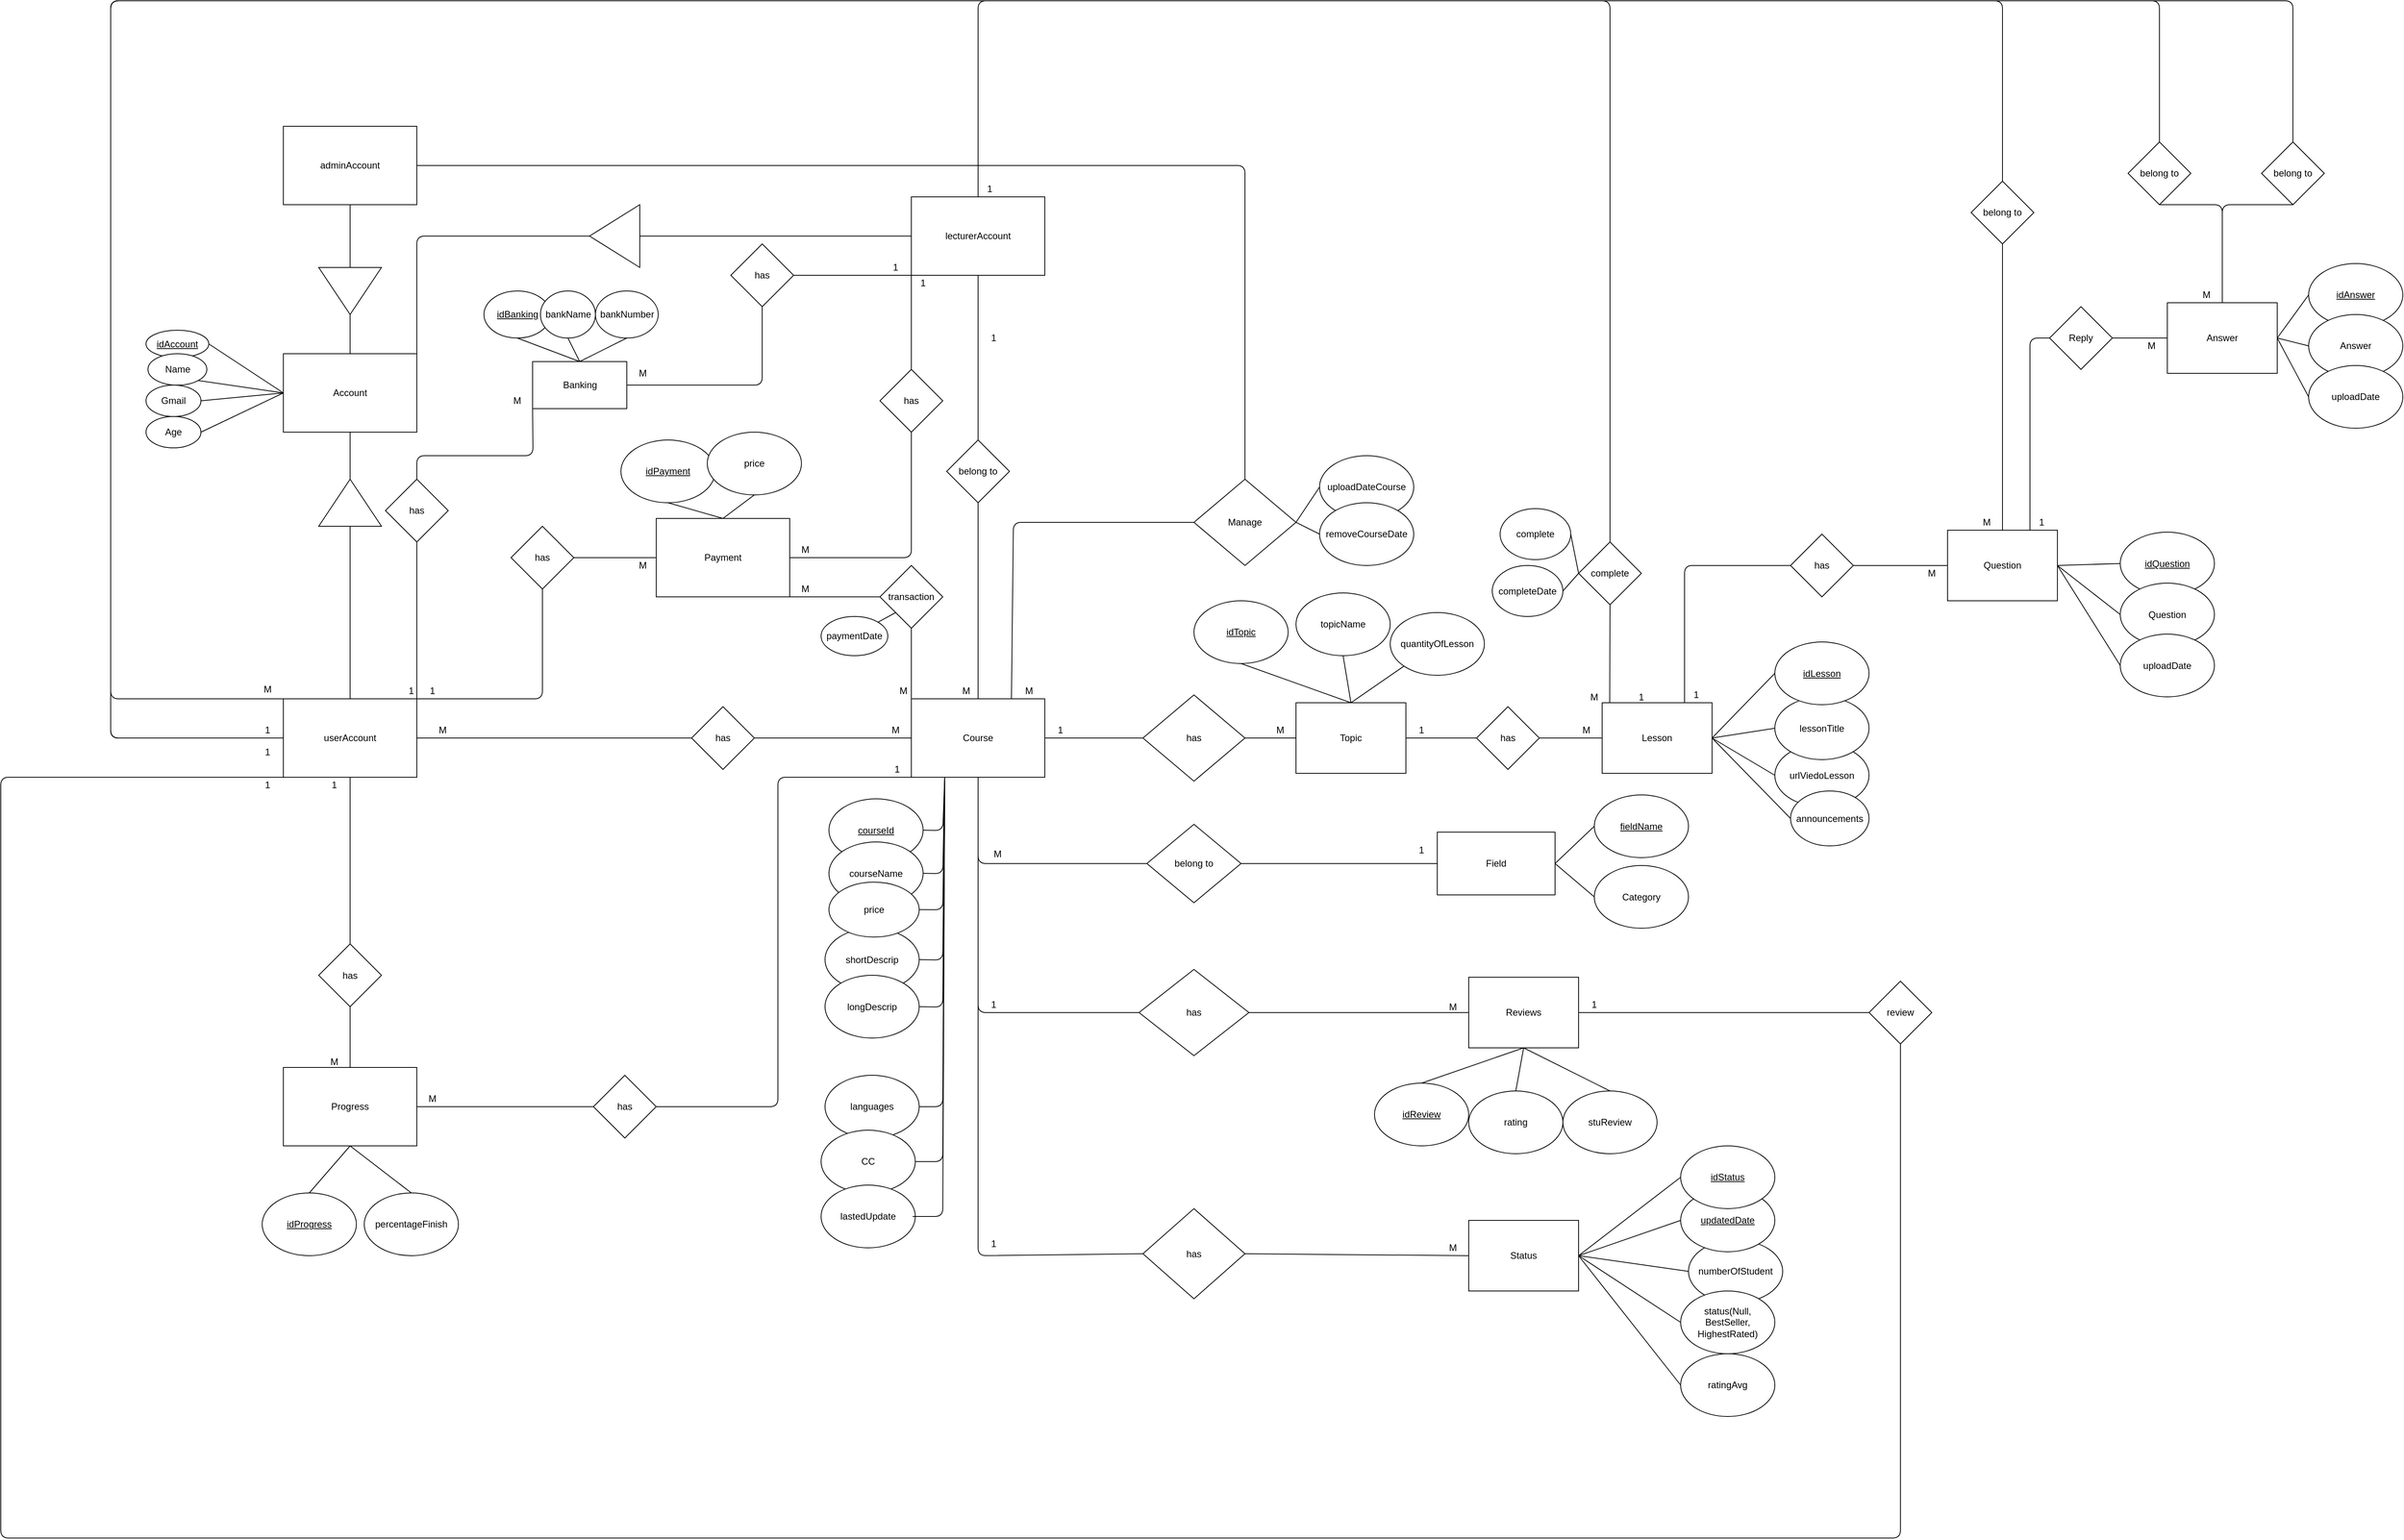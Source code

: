 <mxfile version="15.5.8" type="github">
  <diagram id="R2lEEEUBdFMjLlhIrx00" name="Page-1">
    <mxGraphModel dx="1137" dy="2132" grid="1" gridSize="10" guides="1" tooltips="1" connect="1" arrows="1" fold="1" page="1" pageScale="1" pageWidth="850" pageHeight="1100" math="0" shadow="0" extFonts="Permanent Marker^https://fonts.googleapis.com/css?family=Permanent+Marker">
      <root>
        <mxCell id="0" />
        <mxCell id="1" parent="0" />
        <mxCell id="din8F_Qt1sH1hLo-0JBV-11" value="Course" style="rounded=0;whiteSpace=wrap;html=1;" parent="1" vertex="1">
          <mxGeometry x="2110" y="630" width="170" height="100" as="geometry" />
        </mxCell>
        <mxCell id="din8F_Qt1sH1hLo-0JBV-76" value="userAccount&lt;br&gt;" style="rounded=0;whiteSpace=wrap;html=1;" parent="1" vertex="1">
          <mxGeometry x="1310" y="630" width="170" height="100" as="geometry" />
        </mxCell>
        <mxCell id="din8F_Qt1sH1hLo-0JBV-77" value="lecturerAccount" style="rounded=0;whiteSpace=wrap;html=1;" parent="1" vertex="1">
          <mxGeometry x="2110" y="-10" width="170" height="100" as="geometry" />
        </mxCell>
        <mxCell id="din8F_Qt1sH1hLo-0JBV-78" value="Payment" style="rounded=0;whiteSpace=wrap;html=1;" parent="1" vertex="1">
          <mxGeometry x="1785" y="400" width="170" height="100" as="geometry" />
        </mxCell>
        <mxCell id="din8F_Qt1sH1hLo-0JBV-79" value="Account" style="rounded=0;whiteSpace=wrap;html=1;" parent="1" vertex="1">
          <mxGeometry x="1310" y="190" width="170" height="100" as="geometry" />
        </mxCell>
        <mxCell id="din8F_Qt1sH1hLo-0JBV-87" value="" style="endArrow=none;html=1;entryX=0;entryY=0.5;entryDx=0;entryDy=0;exitX=0;exitY=0.5;exitDx=0;exitDy=0;" parent="1" source="nDaJj0WHTxPcW9LPpbtz-5" target="din8F_Qt1sH1hLo-0JBV-77" edge="1">
          <mxGeometry width="50" height="50" relative="1" as="geometry">
            <mxPoint x="1940" y="110" as="sourcePoint" />
            <mxPoint x="1830" y="160" as="targetPoint" />
          </mxGeometry>
        </mxCell>
        <mxCell id="din8F_Qt1sH1hLo-0JBV-88" value="" style="endArrow=none;html=1;entryX=1;entryY=0.5;entryDx=0;entryDy=0;exitX=1;exitY=0;exitDx=0;exitDy=0;" parent="1" source="din8F_Qt1sH1hLo-0JBV-79" target="nDaJj0WHTxPcW9LPpbtz-5" edge="1">
          <mxGeometry width="50" height="50" relative="1" as="geometry">
            <mxPoint x="1800" y="170" as="sourcePoint" />
            <mxPoint x="1860" y="220" as="targetPoint" />
            <Array as="points">
              <mxPoint x="1480" y="40" />
            </Array>
          </mxGeometry>
        </mxCell>
        <mxCell id="din8F_Qt1sH1hLo-0JBV-94" value="transaction" style="rhombus;whiteSpace=wrap;html=1;" parent="1" vertex="1">
          <mxGeometry x="2070" y="460" width="80" height="80" as="geometry" />
        </mxCell>
        <mxCell id="din8F_Qt1sH1hLo-0JBV-97" value="belong to" style="rhombus;whiteSpace=wrap;html=1;" parent="1" vertex="1">
          <mxGeometry x="2155" y="300" width="80" height="80" as="geometry" />
        </mxCell>
        <mxCell id="din8F_Qt1sH1hLo-0JBV-98" value="" style="endArrow=none;html=1;entryX=0.5;entryY=0;entryDx=0;entryDy=0;exitX=0.5;exitY=1;exitDx=0;exitDy=0;" parent="1" source="din8F_Qt1sH1hLo-0JBV-97" target="din8F_Qt1sH1hLo-0JBV-11" edge="1">
          <mxGeometry width="50" height="50" relative="1" as="geometry">
            <mxPoint x="1730" y="620" as="sourcePoint" />
            <mxPoint x="1780" y="570" as="targetPoint" />
          </mxGeometry>
        </mxCell>
        <mxCell id="din8F_Qt1sH1hLo-0JBV-99" value="" style="endArrow=none;html=1;entryX=0.5;entryY=1;entryDx=0;entryDy=0;exitX=0.5;exitY=0;exitDx=0;exitDy=0;" parent="1" source="din8F_Qt1sH1hLo-0JBV-97" target="din8F_Qt1sH1hLo-0JBV-77" edge="1">
          <mxGeometry width="50" height="50" relative="1" as="geometry">
            <mxPoint x="1840" y="310" as="sourcePoint" />
            <mxPoint x="1890" y="260" as="targetPoint" />
          </mxGeometry>
        </mxCell>
        <mxCell id="din8F_Qt1sH1hLo-0JBV-102" value="adminAccount" style="rounded=0;whiteSpace=wrap;html=1;" parent="1" vertex="1">
          <mxGeometry x="1310" y="-100" width="170" height="100" as="geometry" />
        </mxCell>
        <mxCell id="din8F_Qt1sH1hLo-0JBV-104" value="" style="endArrow=none;html=1;exitX=0.5;exitY=1;exitDx=0;exitDy=0;entryX=0;entryY=0.5;entryDx=0;entryDy=0;" parent="1" source="din8F_Qt1sH1hLo-0JBV-102" target="nDaJj0WHTxPcW9LPpbtz-4" edge="1">
          <mxGeometry width="50" height="50" relative="1" as="geometry">
            <mxPoint x="1460" y="240" as="sourcePoint" />
            <mxPoint x="1385" y="70" as="targetPoint" />
          </mxGeometry>
        </mxCell>
        <mxCell id="din8F_Qt1sH1hLo-0JBV-105" value="" style="endArrow=none;html=1;exitX=1;exitY=0.5;exitDx=0;exitDy=0;entryX=0.5;entryY=0;entryDx=0;entryDy=0;" parent="1" source="nDaJj0WHTxPcW9LPpbtz-4" target="din8F_Qt1sH1hLo-0JBV-79" edge="1">
          <mxGeometry width="50" height="50" relative="1" as="geometry">
            <mxPoint x="1385" y="150" as="sourcePoint" />
            <mxPoint x="1510" y="330" as="targetPoint" />
          </mxGeometry>
        </mxCell>
        <mxCell id="din8F_Qt1sH1hLo-0JBV-106" value="Manage" style="rhombus;whiteSpace=wrap;html=1;" parent="1" vertex="1">
          <mxGeometry x="2470" y="350" width="130" height="110" as="geometry" />
        </mxCell>
        <mxCell id="din8F_Qt1sH1hLo-0JBV-107" value="" style="endArrow=none;html=1;exitX=1;exitY=0.5;exitDx=0;exitDy=0;entryX=0.5;entryY=0;entryDx=0;entryDy=0;" parent="1" source="din8F_Qt1sH1hLo-0JBV-102" target="din8F_Qt1sH1hLo-0JBV-106" edge="1">
          <mxGeometry width="50" height="50" relative="1" as="geometry">
            <mxPoint x="2020" y="350" as="sourcePoint" />
            <mxPoint x="2070" y="300" as="targetPoint" />
            <Array as="points">
              <mxPoint x="2360" y="-50" />
              <mxPoint x="2535" y="-50" />
            </Array>
          </mxGeometry>
        </mxCell>
        <mxCell id="din8F_Qt1sH1hLo-0JBV-108" value="" style="endArrow=none;html=1;exitX=0.75;exitY=0;exitDx=0;exitDy=0;entryX=0;entryY=0.5;entryDx=0;entryDy=0;" parent="1" source="din8F_Qt1sH1hLo-0JBV-11" target="din8F_Qt1sH1hLo-0JBV-106" edge="1">
          <mxGeometry width="50" height="50" relative="1" as="geometry">
            <mxPoint x="2020" y="620" as="sourcePoint" />
            <mxPoint x="2070" y="570" as="targetPoint" />
            <Array as="points">
              <mxPoint x="2240" y="405" />
            </Array>
          </mxGeometry>
        </mxCell>
        <mxCell id="din8F_Qt1sH1hLo-0JBV-110" value="M" style="text;html=1;strokeColor=none;fillColor=none;align=center;verticalAlign=middle;whiteSpace=wrap;rounded=0;" parent="1" vertex="1">
          <mxGeometry x="2240" y="610" width="40" height="20" as="geometry" />
        </mxCell>
        <mxCell id="din8F_Qt1sH1hLo-0JBV-111" value="1" style="text;html=1;strokeColor=none;fillColor=none;align=center;verticalAlign=middle;whiteSpace=wrap;rounded=0;" parent="1" vertex="1">
          <mxGeometry x="2195" y="160" width="40" height="20" as="geometry" />
        </mxCell>
        <mxCell id="din8F_Qt1sH1hLo-0JBV-112" value="M" style="text;html=1;strokeColor=none;fillColor=none;align=center;verticalAlign=middle;whiteSpace=wrap;rounded=0;" parent="1" vertex="1">
          <mxGeometry x="2160" y="610" width="40" height="20" as="geometry" />
        </mxCell>
        <mxCell id="din8F_Qt1sH1hLo-0JBV-117" value="&lt;u&gt;courseId&lt;/u&gt;" style="ellipse;whiteSpace=wrap;html=1;" parent="1" vertex="1">
          <mxGeometry x="2005" y="757.5" width="120" height="80" as="geometry" />
        </mxCell>
        <mxCell id="din8F_Qt1sH1hLo-0JBV-118" value="courseName" style="ellipse;whiteSpace=wrap;html=1;" parent="1" vertex="1">
          <mxGeometry x="2005" y="812.5" width="120" height="80" as="geometry" />
        </mxCell>
        <mxCell id="din8F_Qt1sH1hLo-0JBV-120" value="shortDescrip&lt;br&gt;" style="ellipse;whiteSpace=wrap;html=1;" parent="1" vertex="1">
          <mxGeometry x="2000" y="922.5" width="120" height="80" as="geometry" />
        </mxCell>
        <mxCell id="din8F_Qt1sH1hLo-0JBV-121" value="longDescrip&lt;br&gt;" style="ellipse;whiteSpace=wrap;html=1;" parent="1" vertex="1">
          <mxGeometry x="2000" y="982.5" width="120" height="80" as="geometry" />
        </mxCell>
        <mxCell id="din8F_Qt1sH1hLo-0JBV-122" value="numberOfStudent" style="ellipse;whiteSpace=wrap;html=1;" parent="1" vertex="1">
          <mxGeometry x="3100" y="1320" width="120" height="80" as="geometry" />
        </mxCell>
        <mxCell id="din8F_Qt1sH1hLo-0JBV-123" value="rating" style="ellipse;whiteSpace=wrap;html=1;" parent="1" vertex="1">
          <mxGeometry x="2820" y="1130" width="120" height="80" as="geometry" />
        </mxCell>
        <mxCell id="din8F_Qt1sH1hLo-0JBV-124" value="status(Null, BestSeller, HighestRated)" style="ellipse;whiteSpace=wrap;html=1;" parent="1" vertex="1">
          <mxGeometry x="3090" y="1385" width="120" height="80" as="geometry" />
        </mxCell>
        <mxCell id="din8F_Qt1sH1hLo-0JBV-125" value="languages" style="ellipse;whiteSpace=wrap;html=1;" parent="1" vertex="1">
          <mxGeometry x="2000" y="1110" width="120" height="80" as="geometry" />
        </mxCell>
        <mxCell id="din8F_Qt1sH1hLo-0JBV-126" value="&lt;u&gt;updatedDate&lt;/u&gt;" style="ellipse;whiteSpace=wrap;html=1;" parent="1" vertex="1">
          <mxGeometry x="3090" y="1255" width="120" height="80" as="geometry" />
        </mxCell>
        <mxCell id="din8F_Qt1sH1hLo-0JBV-127" value="CC" style="ellipse;whiteSpace=wrap;html=1;" parent="1" vertex="1">
          <mxGeometry x="1995" y="1180" width="120" height="80" as="geometry" />
        </mxCell>
        <mxCell id="din8F_Qt1sH1hLo-0JBV-128" value="price" style="ellipse;whiteSpace=wrap;html=1;" parent="1" vertex="1">
          <mxGeometry x="2005" y="863.75" width="115" height="70" as="geometry" />
        </mxCell>
        <mxCell id="din8F_Qt1sH1hLo-0JBV-130" value="&lt;u&gt;idPayment&lt;/u&gt;" style="ellipse;whiteSpace=wrap;html=1;" parent="1" vertex="1">
          <mxGeometry x="1740" y="300" width="120" height="80" as="geometry" />
        </mxCell>
        <mxCell id="din8F_Qt1sH1hLo-0JBV-132" value="&lt;u&gt;idAccount&lt;/u&gt;" style="ellipse;whiteSpace=wrap;html=1;" parent="1" vertex="1">
          <mxGeometry x="1135" y="160" width="80" height="35" as="geometry" />
        </mxCell>
        <mxCell id="din8F_Qt1sH1hLo-0JBV-133" value="Name" style="ellipse;whiteSpace=wrap;html=1;" parent="1" vertex="1">
          <mxGeometry x="1137.5" y="190" width="75" height="40" as="geometry" />
        </mxCell>
        <mxCell id="din8F_Qt1sH1hLo-0JBV-134" value="Gmail" style="ellipse;whiteSpace=wrap;html=1;" parent="1" vertex="1">
          <mxGeometry x="1135" y="230" width="70" height="40" as="geometry" />
        </mxCell>
        <mxCell id="din8F_Qt1sH1hLo-0JBV-135" value="" style="endArrow=none;html=1;exitX=1;exitY=0.5;exitDx=0;exitDy=0;entryX=0;entryY=0.5;entryDx=0;entryDy=0;" parent="1" source="din8F_Qt1sH1hLo-0JBV-132" target="din8F_Qt1sH1hLo-0JBV-79" edge="1">
          <mxGeometry width="50" height="50" relative="1" as="geometry">
            <mxPoint x="1340" y="400" as="sourcePoint" />
            <mxPoint x="1343" y="330" as="targetPoint" />
          </mxGeometry>
        </mxCell>
        <mxCell id="din8F_Qt1sH1hLo-0JBV-136" value="" style="endArrow=none;html=1;exitX=1;exitY=1;exitDx=0;exitDy=0;entryX=0;entryY=0.5;entryDx=0;entryDy=0;" parent="1" source="din8F_Qt1sH1hLo-0JBV-133" target="din8F_Qt1sH1hLo-0JBV-79" edge="1">
          <mxGeometry width="50" height="50" relative="1" as="geometry">
            <mxPoint x="1335" y="270" as="sourcePoint" />
            <mxPoint x="1352.5" y="340" as="targetPoint" />
          </mxGeometry>
        </mxCell>
        <mxCell id="din8F_Qt1sH1hLo-0JBV-138" value="" style="endArrow=none;html=1;exitX=1;exitY=0.5;exitDx=0;exitDy=0;entryX=0;entryY=0.5;entryDx=0;entryDy=0;" parent="1" source="din8F_Qt1sH1hLo-0JBV-134" target="din8F_Qt1sH1hLo-0JBV-79" edge="1">
          <mxGeometry width="50" height="50" relative="1" as="geometry">
            <mxPoint x="1311.518" y="289.694" as="sourcePoint" />
            <mxPoint x="1353.387" y="340" as="targetPoint" />
          </mxGeometry>
        </mxCell>
        <mxCell id="din8F_Qt1sH1hLo-0JBV-141" value="Field" style="rounded=0;whiteSpace=wrap;html=1;" parent="1" vertex="1">
          <mxGeometry x="2780" y="800" width="150" height="80" as="geometry" />
        </mxCell>
        <mxCell id="din8F_Qt1sH1hLo-0JBV-143" value="urlViedoLesson" style="ellipse;whiteSpace=wrap;html=1;" parent="1" vertex="1">
          <mxGeometry x="3210" y="687.5" width="120" height="80" as="geometry" />
        </mxCell>
        <mxCell id="din8F_Qt1sH1hLo-0JBV-144" value="Category" style="ellipse;whiteSpace=wrap;html=1;" parent="1" vertex="1">
          <mxGeometry x="2980" y="842.5" width="120" height="80" as="geometry" />
        </mxCell>
        <mxCell id="din8F_Qt1sH1hLo-0JBV-145" value="&lt;u&gt;fieldName&lt;/u&gt;" style="ellipse;whiteSpace=wrap;html=1;" parent="1" vertex="1">
          <mxGeometry x="2980" y="752.5" width="120" height="80" as="geometry" />
        </mxCell>
        <mxCell id="din8F_Qt1sH1hLo-0JBV-147" value="" style="endArrow=none;html=1;exitX=0.5;exitY=1;exitDx=0;exitDy=0;entryX=0.5;entryY=0;entryDx=0;entryDy=0;" parent="1" source="din8F_Qt1sH1hLo-0JBV-130" target="din8F_Qt1sH1hLo-0JBV-78" edge="1">
          <mxGeometry width="50" height="50" relative="1" as="geometry">
            <mxPoint x="1980" y="460" as="sourcePoint" />
            <mxPoint x="2030" y="410" as="targetPoint" />
          </mxGeometry>
        </mxCell>
        <mxCell id="din8F_Qt1sH1hLo-0JBV-151" value="" style="endArrow=none;html=1;entryX=0;entryY=0.5;entryDx=0;entryDy=0;exitX=1;exitY=0.5;exitDx=0;exitDy=0;" parent="1" source="din8F_Qt1sH1hLo-0JBV-141" target="din8F_Qt1sH1hLo-0JBV-144" edge="1">
          <mxGeometry width="50" height="50" relative="1" as="geometry">
            <mxPoint x="2730" y="870" as="sourcePoint" />
            <mxPoint x="2780" y="820" as="targetPoint" />
          </mxGeometry>
        </mxCell>
        <mxCell id="din8F_Qt1sH1hLo-0JBV-152" value="" style="endArrow=none;html=1;entryX=0;entryY=0.5;entryDx=0;entryDy=0;exitX=1;exitY=0.5;exitDx=0;exitDy=0;" parent="1" source="din8F_Qt1sH1hLo-0JBV-141" target="din8F_Qt1sH1hLo-0JBV-145" edge="1">
          <mxGeometry width="50" height="50" relative="1" as="geometry">
            <mxPoint x="2730" y="870" as="sourcePoint" />
            <mxPoint x="2780" y="820" as="targetPoint" />
          </mxGeometry>
        </mxCell>
        <mxCell id="din8F_Qt1sH1hLo-0JBV-153" value="" style="endArrow=none;html=1;exitX=0.5;exitY=1;exitDx=0;exitDy=0;entryX=0;entryY=0.5;entryDx=0;entryDy=0;" parent="1" source="din8F_Qt1sH1hLo-0JBV-11" target="din8F_Qt1sH1hLo-0JBV-154" edge="1">
          <mxGeometry width="50" height="50" relative="1" as="geometry">
            <mxPoint x="2420" y="850" as="sourcePoint" />
            <mxPoint x="2470" y="800" as="targetPoint" />
            <Array as="points">
              <mxPoint x="2195" y="840" />
            </Array>
          </mxGeometry>
        </mxCell>
        <mxCell id="din8F_Qt1sH1hLo-0JBV-154" value="belong to" style="rhombus;whiteSpace=wrap;html=1;" parent="1" vertex="1">
          <mxGeometry x="2410" y="790" width="120" height="100" as="geometry" />
        </mxCell>
        <mxCell id="din8F_Qt1sH1hLo-0JBV-155" value="" style="endArrow=none;html=1;exitX=0;exitY=0.5;exitDx=0;exitDy=0;entryX=1;entryY=0.5;entryDx=0;entryDy=0;" parent="1" source="din8F_Qt1sH1hLo-0JBV-141" target="din8F_Qt1sH1hLo-0JBV-154" edge="1">
          <mxGeometry width="50" height="50" relative="1" as="geometry">
            <mxPoint x="2420" y="850" as="sourcePoint" />
            <mxPoint x="2470" y="800" as="targetPoint" />
          </mxGeometry>
        </mxCell>
        <mxCell id="din8F_Qt1sH1hLo-0JBV-156" value="1" style="text;html=1;strokeColor=none;fillColor=none;align=center;verticalAlign=middle;whiteSpace=wrap;rounded=0;" parent="1" vertex="1">
          <mxGeometry x="2740" y="812.5" width="40" height="20" as="geometry" />
        </mxCell>
        <mxCell id="din8F_Qt1sH1hLo-0JBV-157" value="M" style="text;html=1;strokeColor=none;fillColor=none;align=center;verticalAlign=middle;whiteSpace=wrap;rounded=0;" parent="1" vertex="1">
          <mxGeometry x="2200" y="817.5" width="40" height="20" as="geometry" />
        </mxCell>
        <mxCell id="din8F_Qt1sH1hLo-0JBV-158" value="stuReview" style="ellipse;whiteSpace=wrap;html=1;" parent="1" vertex="1">
          <mxGeometry x="2940" y="1130" width="120" height="80" as="geometry" />
        </mxCell>
        <mxCell id="din8F_Qt1sH1hLo-0JBV-159" value="" style="endArrow=none;html=1;exitX=1;exitY=0.5;exitDx=0;exitDy=0;entryX=0.25;entryY=1;entryDx=0;entryDy=0;" parent="1" source="din8F_Qt1sH1hLo-0JBV-117" target="din8F_Qt1sH1hLo-0JBV-11" edge="1">
          <mxGeometry width="50" height="50" relative="1" as="geometry">
            <mxPoint x="2080" y="900" as="sourcePoint" />
            <mxPoint x="2130" y="850" as="targetPoint" />
            <Array as="points">
              <mxPoint x="2150" y="798" />
            </Array>
          </mxGeometry>
        </mxCell>
        <mxCell id="din8F_Qt1sH1hLo-0JBV-168" value="Reviews" style="rounded=0;whiteSpace=wrap;html=1;" parent="1" vertex="1">
          <mxGeometry x="2820" y="985" width="140" height="90" as="geometry" />
        </mxCell>
        <mxCell id="din8F_Qt1sH1hLo-0JBV-169" value="" style="endArrow=none;html=1;exitX=0;exitY=0.5;exitDx=0;exitDy=0;entryX=0.5;entryY=1;entryDx=0;entryDy=0;" parent="1" source="din8F_Qt1sH1hLo-0JBV-170" target="din8F_Qt1sH1hLo-0JBV-11" edge="1">
          <mxGeometry width="50" height="50" relative="1" as="geometry">
            <mxPoint x="2050" y="840" as="sourcePoint" />
            <mxPoint x="2150" y="730" as="targetPoint" />
            <Array as="points">
              <mxPoint x="2195" y="1030" />
            </Array>
          </mxGeometry>
        </mxCell>
        <mxCell id="din8F_Qt1sH1hLo-0JBV-170" value="has" style="rhombus;whiteSpace=wrap;html=1;" parent="1" vertex="1">
          <mxGeometry x="2400" y="975" width="140" height="110" as="geometry" />
        </mxCell>
        <mxCell id="din8F_Qt1sH1hLo-0JBV-171" value="" style="endArrow=none;html=1;entryX=1;entryY=0.5;entryDx=0;entryDy=0;exitX=0;exitY=0.5;exitDx=0;exitDy=0;" parent="1" source="din8F_Qt1sH1hLo-0JBV-168" target="din8F_Qt1sH1hLo-0JBV-170" edge="1">
          <mxGeometry width="50" height="50" relative="1" as="geometry">
            <mxPoint x="2455" y="820" as="sourcePoint" />
            <mxPoint x="2505" y="770" as="targetPoint" />
          </mxGeometry>
        </mxCell>
        <mxCell id="din8F_Qt1sH1hLo-0JBV-172" value="1" style="text;html=1;strokeColor=none;fillColor=none;align=center;verticalAlign=middle;whiteSpace=wrap;rounded=0;" parent="1" vertex="1">
          <mxGeometry x="2195" y="1315" width="40" height="20" as="geometry" />
        </mxCell>
        <mxCell id="din8F_Qt1sH1hLo-0JBV-174" value="M" style="text;html=1;strokeColor=none;fillColor=none;align=center;verticalAlign=middle;whiteSpace=wrap;rounded=0;" parent="1" vertex="1">
          <mxGeometry x="2780" y="1012.5" width="40" height="20" as="geometry" />
        </mxCell>
        <mxCell id="din8F_Qt1sH1hLo-0JBV-175" value="" style="endArrow=none;html=1;entryX=0.5;entryY=0;entryDx=0;entryDy=0;exitX=0.5;exitY=1;exitDx=0;exitDy=0;" parent="1" source="din8F_Qt1sH1hLo-0JBV-168" target="din8F_Qt1sH1hLo-0JBV-123" edge="1">
          <mxGeometry width="50" height="50" relative="1" as="geometry">
            <mxPoint x="2705" y="1020" as="sourcePoint" />
            <mxPoint x="2755" y="970" as="targetPoint" />
          </mxGeometry>
        </mxCell>
        <mxCell id="din8F_Qt1sH1hLo-0JBV-177" value="" style="endArrow=none;html=1;entryX=0.5;entryY=0;entryDx=0;entryDy=0;exitX=0.5;exitY=1;exitDx=0;exitDy=0;" parent="1" source="din8F_Qt1sH1hLo-0JBV-168" target="din8F_Qt1sH1hLo-0JBV-158" edge="1">
          <mxGeometry width="50" height="50" relative="1" as="geometry">
            <mxPoint x="2885" y="1025" as="sourcePoint" />
            <mxPoint x="2965" y="990" as="targetPoint" />
          </mxGeometry>
        </mxCell>
        <mxCell id="din8F_Qt1sH1hLo-0JBV-180" value="&lt;u&gt;idReview&lt;/u&gt;" style="ellipse;whiteSpace=wrap;html=1;" parent="1" vertex="1">
          <mxGeometry x="2700" y="1120" width="120" height="80" as="geometry" />
        </mxCell>
        <mxCell id="din8F_Qt1sH1hLo-0JBV-181" value="" style="endArrow=none;html=1;entryX=0.5;entryY=0;entryDx=0;entryDy=0;exitX=0.5;exitY=1;exitDx=0;exitDy=0;" parent="1" source="din8F_Qt1sH1hLo-0JBV-168" target="din8F_Qt1sH1hLo-0JBV-180" edge="1">
          <mxGeometry width="50" height="50" relative="1" as="geometry">
            <mxPoint x="2885" y="1025" as="sourcePoint" />
            <mxPoint x="2965" y="990" as="targetPoint" />
          </mxGeometry>
        </mxCell>
        <mxCell id="din8F_Qt1sH1hLo-0JBV-182" value="Status" style="rounded=0;whiteSpace=wrap;html=1;" parent="1" vertex="1">
          <mxGeometry x="2820" y="1295" width="140" height="90" as="geometry" />
        </mxCell>
        <mxCell id="din8F_Qt1sH1hLo-0JBV-183" value="has" style="rhombus;whiteSpace=wrap;html=1;" parent="1" vertex="1">
          <mxGeometry x="2405" y="1280" width="130" height="115" as="geometry" />
        </mxCell>
        <mxCell id="din8F_Qt1sH1hLo-0JBV-186" value="" style="endArrow=none;html=1;exitX=1;exitY=0.5;exitDx=0;exitDy=0;entryX=0;entryY=0.5;entryDx=0;entryDy=0;" parent="1" source="din8F_Qt1sH1hLo-0JBV-183" target="din8F_Qt1sH1hLo-0JBV-182" edge="1">
          <mxGeometry width="50" height="50" relative="1" as="geometry">
            <mxPoint x="2940" y="1230.0" as="sourcePoint" />
            <mxPoint x="2760" y="990" as="targetPoint" />
          </mxGeometry>
        </mxCell>
        <mxCell id="din8F_Qt1sH1hLo-0JBV-187" value="" style="endArrow=none;html=1;exitX=1;exitY=0.5;exitDx=0;exitDy=0;entryX=0;entryY=0.5;entryDx=0;entryDy=0;" parent="1" source="din8F_Qt1sH1hLo-0JBV-182" target="din8F_Qt1sH1hLo-0JBV-122" edge="1">
          <mxGeometry width="50" height="50" relative="1" as="geometry">
            <mxPoint x="2960" y="1190" as="sourcePoint" />
            <mxPoint x="3010" y="1140" as="targetPoint" />
          </mxGeometry>
        </mxCell>
        <mxCell id="din8F_Qt1sH1hLo-0JBV-188" value="" style="endArrow=none;html=1;exitX=1;exitY=0.5;exitDx=0;exitDy=0;entryX=0;entryY=0.5;entryDx=0;entryDy=0;" parent="1" source="din8F_Qt1sH1hLo-0JBV-182" target="din8F_Qt1sH1hLo-0JBV-124" edge="1">
          <mxGeometry width="50" height="50" relative="1" as="geometry">
            <mxPoint x="2930" y="1350.0" as="sourcePoint" />
            <mxPoint x="2870" y="1390.0" as="targetPoint" />
          </mxGeometry>
        </mxCell>
        <mxCell id="din8F_Qt1sH1hLo-0JBV-190" value="&lt;u&gt;idStatus&lt;/u&gt;" style="ellipse;whiteSpace=wrap;html=1;" parent="1" vertex="1">
          <mxGeometry x="3090" y="1200" width="120" height="80" as="geometry" />
        </mxCell>
        <mxCell id="din8F_Qt1sH1hLo-0JBV-191" value="" style="endArrow=none;html=1;exitX=0;exitY=0.5;exitDx=0;exitDy=0;entryX=1;entryY=0.5;entryDx=0;entryDy=0;" parent="1" source="din8F_Qt1sH1hLo-0JBV-190" target="din8F_Qt1sH1hLo-0JBV-182" edge="1">
          <mxGeometry width="50" height="50" relative="1" as="geometry">
            <mxPoint x="2890" y="1140" as="sourcePoint" />
            <mxPoint x="2940" y="1090" as="targetPoint" />
          </mxGeometry>
        </mxCell>
        <mxCell id="din8F_Qt1sH1hLo-0JBV-192" value="uploadDateCourse" style="ellipse;whiteSpace=wrap;html=1;" parent="1" vertex="1">
          <mxGeometry x="2630" y="320" width="120" height="80" as="geometry" />
        </mxCell>
        <mxCell id="din8F_Qt1sH1hLo-0JBV-193" value="" style="endArrow=none;html=1;exitX=0;exitY=0.5;exitDx=0;exitDy=0;entryX=1;entryY=0.5;entryDx=0;entryDy=0;" parent="1" source="din8F_Qt1sH1hLo-0JBV-192" target="din8F_Qt1sH1hLo-0JBV-106" edge="1">
          <mxGeometry width="50" height="50" relative="1" as="geometry">
            <mxPoint x="2490" y="700" as="sourcePoint" />
            <mxPoint x="2600" y="680" as="targetPoint" />
          </mxGeometry>
        </mxCell>
        <mxCell id="din8F_Qt1sH1hLo-0JBV-194" value="Age" style="ellipse;whiteSpace=wrap;html=1;" parent="1" vertex="1">
          <mxGeometry x="1135" y="270" width="70" height="40" as="geometry" />
        </mxCell>
        <mxCell id="din8F_Qt1sH1hLo-0JBV-195" value="" style="endArrow=none;html=1;exitX=1;exitY=0.5;exitDx=0;exitDy=0;entryX=0;entryY=0.5;entryDx=0;entryDy=0;" parent="1" source="din8F_Qt1sH1hLo-0JBV-194" target="din8F_Qt1sH1hLo-0JBV-79" edge="1">
          <mxGeometry width="50" height="50" relative="1" as="geometry">
            <mxPoint x="1520" y="330" as="sourcePoint" />
            <mxPoint x="1570" y="280" as="targetPoint" />
          </mxGeometry>
        </mxCell>
        <mxCell id="din8F_Qt1sH1hLo-0JBV-196" value="" style="endArrow=none;html=1;exitX=0;exitY=0.5;exitDx=0;exitDy=0;entryX=1;entryY=0.5;entryDx=0;entryDy=0;" parent="1" source="din8F_Qt1sH1hLo-0JBV-126" target="din8F_Qt1sH1hLo-0JBV-182" edge="1">
          <mxGeometry width="50" height="50" relative="1" as="geometry">
            <mxPoint x="2740" y="1190" as="sourcePoint" />
            <mxPoint x="2790" y="1140" as="targetPoint" />
          </mxGeometry>
        </mxCell>
        <mxCell id="din8F_Qt1sH1hLo-0JBV-197" value="ratingAvg" style="ellipse;whiteSpace=wrap;html=1;" parent="1" vertex="1">
          <mxGeometry x="3090" y="1465" width="120" height="80" as="geometry" />
        </mxCell>
        <mxCell id="din8F_Qt1sH1hLo-0JBV-198" value="" style="endArrow=none;html=1;exitX=1;exitY=0.5;exitDx=0;exitDy=0;entryX=0;entryY=0.5;entryDx=0;entryDy=0;" parent="1" source="din8F_Qt1sH1hLo-0JBV-182" target="din8F_Qt1sH1hLo-0JBV-197" edge="1">
          <mxGeometry width="50" height="50" relative="1" as="geometry">
            <mxPoint x="3040" y="1310" as="sourcePoint" />
            <mxPoint x="3090" y="1260" as="targetPoint" />
          </mxGeometry>
        </mxCell>
        <mxCell id="din8F_Qt1sH1hLo-0JBV-202" value="Lesson" style="rounded=0;whiteSpace=wrap;html=1;" parent="1" vertex="1">
          <mxGeometry x="2990" y="635" width="140" height="90" as="geometry" />
        </mxCell>
        <mxCell id="din8F_Qt1sH1hLo-0JBV-203" value="lessonTitle&lt;br&gt;" style="ellipse;whiteSpace=wrap;html=1;" parent="1" vertex="1">
          <mxGeometry x="3210" y="627.5" width="120" height="80" as="geometry" />
        </mxCell>
        <mxCell id="din8F_Qt1sH1hLo-0JBV-206" value="announcements" style="ellipse;whiteSpace=wrap;html=1;" parent="1" vertex="1">
          <mxGeometry x="3230" y="747.5" width="100" height="70" as="geometry" />
        </mxCell>
        <mxCell id="din8F_Qt1sH1hLo-0JBV-210" value="" style="endArrow=none;html=1;exitX=1;exitY=0.5;exitDx=0;exitDy=0;entryX=0;entryY=0.5;entryDx=0;entryDy=0;" parent="1" source="din8F_Qt1sH1hLo-0JBV-11" target="din8F_Qt1sH1hLo-0JBV-211" edge="1">
          <mxGeometry width="50" height="50" relative="1" as="geometry">
            <mxPoint x="2400" y="790" as="sourcePoint" />
            <mxPoint x="2370" y="680" as="targetPoint" />
          </mxGeometry>
        </mxCell>
        <mxCell id="din8F_Qt1sH1hLo-0JBV-211" value="has" style="rhombus;whiteSpace=wrap;html=1;" parent="1" vertex="1">
          <mxGeometry x="2405" y="625" width="130" height="110" as="geometry" />
        </mxCell>
        <mxCell id="din8F_Qt1sH1hLo-0JBV-212" value="" style="endArrow=none;html=1;exitX=1;exitY=0.5;exitDx=0;exitDy=0;entryX=0;entryY=0.5;entryDx=0;entryDy=0;" parent="1" source="din8F_Qt1sH1hLo-0JBV-211" target="nDaJj0WHTxPcW9LPpbtz-6" edge="1">
          <mxGeometry width="50" height="50" relative="1" as="geometry">
            <mxPoint x="2400" y="790" as="sourcePoint" />
            <mxPoint x="2610" y="680" as="targetPoint" />
          </mxGeometry>
        </mxCell>
        <mxCell id="din8F_Qt1sH1hLo-0JBV-213" value="1" style="text;html=1;strokeColor=none;fillColor=none;align=center;verticalAlign=middle;whiteSpace=wrap;rounded=0;" parent="1" vertex="1">
          <mxGeometry x="2280" y="660" width="40" height="20" as="geometry" />
        </mxCell>
        <mxCell id="din8F_Qt1sH1hLo-0JBV-214" value="M" style="text;html=1;strokeColor=none;fillColor=none;align=center;verticalAlign=middle;whiteSpace=wrap;rounded=0;" parent="1" vertex="1">
          <mxGeometry x="2560" y="660" width="40" height="20" as="geometry" />
        </mxCell>
        <mxCell id="din8F_Qt1sH1hLo-0JBV-217" value="" style="endArrow=none;html=1;entryX=0;entryY=0.5;entryDx=0;entryDy=0;exitX=1;exitY=0.5;exitDx=0;exitDy=0;" parent="1" source="din8F_Qt1sH1hLo-0JBV-202" target="din8F_Qt1sH1hLo-0JBV-203" edge="1">
          <mxGeometry width="50" height="50" relative="1" as="geometry">
            <mxPoint x="3110" y="630" as="sourcePoint" />
            <mxPoint x="3130" y="560" as="targetPoint" />
          </mxGeometry>
        </mxCell>
        <mxCell id="din8F_Qt1sH1hLo-0JBV-218" value="" style="endArrow=none;html=1;entryX=0;entryY=0.5;entryDx=0;entryDy=0;exitX=1;exitY=0.5;exitDx=0;exitDy=0;" parent="1" source="din8F_Qt1sH1hLo-0JBV-202" target="din8F_Qt1sH1hLo-0JBV-143" edge="1">
          <mxGeometry width="50" height="50" relative="1" as="geometry">
            <mxPoint x="3110" y="700" as="sourcePoint" />
            <mxPoint x="3140" y="570" as="targetPoint" />
          </mxGeometry>
        </mxCell>
        <mxCell id="din8F_Qt1sH1hLo-0JBV-219" value="" style="endArrow=none;html=1;entryX=0;entryY=0.5;entryDx=0;entryDy=0;exitX=1;exitY=0.5;exitDx=0;exitDy=0;" parent="1" source="din8F_Qt1sH1hLo-0JBV-202" target="din8F_Qt1sH1hLo-0JBV-206" edge="1">
          <mxGeometry width="50" height="50" relative="1" as="geometry">
            <mxPoint x="3100" y="730" as="sourcePoint" />
            <mxPoint x="3150" y="580" as="targetPoint" />
          </mxGeometry>
        </mxCell>
        <mxCell id="din8F_Qt1sH1hLo-0JBV-220" value="&lt;u&gt;idLesson&lt;/u&gt;" style="ellipse;whiteSpace=wrap;html=1;" parent="1" vertex="1">
          <mxGeometry x="3210" y="557.5" width="120" height="80" as="geometry" />
        </mxCell>
        <mxCell id="din8F_Qt1sH1hLo-0JBV-221" value="" style="endArrow=none;html=1;entryX=0;entryY=0.5;entryDx=0;entryDy=0;exitX=1;exitY=0.5;exitDx=0;exitDy=0;" parent="1" source="din8F_Qt1sH1hLo-0JBV-202" target="din8F_Qt1sH1hLo-0JBV-220" edge="1">
          <mxGeometry width="50" height="50" relative="1" as="geometry">
            <mxPoint x="3100" y="580" as="sourcePoint" />
            <mxPoint x="2780" y="540" as="targetPoint" />
          </mxGeometry>
        </mxCell>
        <mxCell id="din8F_Qt1sH1hLo-0JBV-222" value="removeCourseDate" style="ellipse;whiteSpace=wrap;html=1;" parent="1" vertex="1">
          <mxGeometry x="2630" y="380" width="120" height="80" as="geometry" />
        </mxCell>
        <mxCell id="din8F_Qt1sH1hLo-0JBV-224" value="" style="endArrow=none;html=1;entryX=0;entryY=0.5;entryDx=0;entryDy=0;exitX=1;exitY=0.5;exitDx=0;exitDy=0;" parent="1" source="din8F_Qt1sH1hLo-0JBV-106" target="din8F_Qt1sH1hLo-0JBV-222" edge="1">
          <mxGeometry width="50" height="50" relative="1" as="geometry">
            <mxPoint x="2350" y="490" as="sourcePoint" />
            <mxPoint x="2400" y="440" as="targetPoint" />
          </mxGeometry>
        </mxCell>
        <mxCell id="nDaJj0WHTxPcW9LPpbtz-4" value="" style="triangle;whiteSpace=wrap;html=1;rotation=90;" parent="1" vertex="1">
          <mxGeometry x="1365" y="70" width="60" height="80" as="geometry" />
        </mxCell>
        <mxCell id="nDaJj0WHTxPcW9LPpbtz-5" value="" style="triangle;whiteSpace=wrap;html=1;rotation=-180;" parent="1" vertex="1">
          <mxGeometry x="1700" width="64" height="80" as="geometry" />
        </mxCell>
        <mxCell id="nDaJj0WHTxPcW9LPpbtz-6" value="Topic" style="rounded=0;whiteSpace=wrap;html=1;" parent="1" vertex="1">
          <mxGeometry x="2600" y="635" width="140" height="90" as="geometry" />
        </mxCell>
        <mxCell id="nDaJj0WHTxPcW9LPpbtz-7" value="" style="endArrow=none;html=1;exitX=1;exitY=0.5;exitDx=0;exitDy=0;entryX=0;entryY=0.5;entryDx=0;entryDy=0;" parent="1" source="nDaJj0WHTxPcW9LPpbtz-6" target="nDaJj0WHTxPcW9LPpbtz-13" edge="1">
          <mxGeometry width="50" height="50" relative="1" as="geometry">
            <mxPoint x="2650" y="750" as="sourcePoint" />
            <mxPoint x="2780" y="680" as="targetPoint" />
          </mxGeometry>
        </mxCell>
        <mxCell id="nDaJj0WHTxPcW9LPpbtz-9" value="quantityOfLesson" style="ellipse;whiteSpace=wrap;html=1;" parent="1" vertex="1">
          <mxGeometry x="2720" y="520" width="120" height="80" as="geometry" />
        </mxCell>
        <mxCell id="nDaJj0WHTxPcW9LPpbtz-10" value="topicName" style="ellipse;whiteSpace=wrap;html=1;" parent="1" vertex="1">
          <mxGeometry x="2600" y="495" width="120" height="80" as="geometry" />
        </mxCell>
        <mxCell id="nDaJj0WHTxPcW9LPpbtz-11" value="" style="endArrow=none;html=1;exitX=0.5;exitY=0;exitDx=0;exitDy=0;entryX=0.5;entryY=1;entryDx=0;entryDy=0;" parent="1" source="nDaJj0WHTxPcW9LPpbtz-6" target="nDaJj0WHTxPcW9LPpbtz-10" edge="1">
          <mxGeometry width="50" height="50" relative="1" as="geometry">
            <mxPoint x="2710" y="615" as="sourcePoint" />
            <mxPoint x="2780" y="680" as="targetPoint" />
          </mxGeometry>
        </mxCell>
        <mxCell id="nDaJj0WHTxPcW9LPpbtz-12" value="" style="endArrow=none;html=1;exitX=0;exitY=1;exitDx=0;exitDy=0;entryX=0.5;entryY=0;entryDx=0;entryDy=0;" parent="1" source="nDaJj0WHTxPcW9LPpbtz-9" target="nDaJj0WHTxPcW9LPpbtz-6" edge="1">
          <mxGeometry width="50" height="50" relative="1" as="geometry">
            <mxPoint x="2720" y="625" as="sourcePoint" />
            <mxPoint x="2710" y="615" as="targetPoint" />
          </mxGeometry>
        </mxCell>
        <mxCell id="nDaJj0WHTxPcW9LPpbtz-13" value="has" style="rhombus;whiteSpace=wrap;html=1;" parent="1" vertex="1">
          <mxGeometry x="2830" y="640" width="80" height="80" as="geometry" />
        </mxCell>
        <mxCell id="nDaJj0WHTxPcW9LPpbtz-14" value="" style="endArrow=none;html=1;entryX=1;entryY=0.5;entryDx=0;entryDy=0;" parent="1" source="din8F_Qt1sH1hLo-0JBV-202" target="nDaJj0WHTxPcW9LPpbtz-13" edge="1">
          <mxGeometry width="50" height="50" relative="1" as="geometry">
            <mxPoint x="2880" y="720" as="sourcePoint" />
            <mxPoint x="2870" y="705" as="targetPoint" />
          </mxGeometry>
        </mxCell>
        <mxCell id="nDaJj0WHTxPcW9LPpbtz-15" value="1" style="text;html=1;strokeColor=none;fillColor=none;align=center;verticalAlign=middle;whiteSpace=wrap;rounded=0;" parent="1" vertex="1">
          <mxGeometry x="2740" y="660" width="40" height="20" as="geometry" />
        </mxCell>
        <mxCell id="nDaJj0WHTxPcW9LPpbtz-16" value="M" style="text;html=1;strokeColor=none;fillColor=none;align=center;verticalAlign=middle;whiteSpace=wrap;rounded=0;" parent="1" vertex="1">
          <mxGeometry x="2950" y="660" width="40" height="20" as="geometry" />
        </mxCell>
        <mxCell id="nDaJj0WHTxPcW9LPpbtz-17" value="lastedUpdate" style="ellipse;whiteSpace=wrap;html=1;" parent="1" vertex="1">
          <mxGeometry x="1995" y="1250" width="120" height="80" as="geometry" />
        </mxCell>
        <mxCell id="nDaJj0WHTxPcW9LPpbtz-23" value="" style="endArrow=none;html=1;entryX=1;entryY=0.5;entryDx=0;entryDy=0;exitX=0.5;exitY=1;exitDx=0;exitDy=0;" parent="1" source="din8F_Qt1sH1hLo-0JBV-79" target="nDaJj0WHTxPcW9LPpbtz-24" edge="1">
          <mxGeometry width="50" height="50" relative="1" as="geometry">
            <mxPoint x="1420" y="320" as="sourcePoint" />
            <mxPoint x="1380" y="340" as="targetPoint" />
          </mxGeometry>
        </mxCell>
        <mxCell id="nDaJj0WHTxPcW9LPpbtz-24" value="" style="triangle;whiteSpace=wrap;html=1;rotation=-90;" parent="1" vertex="1">
          <mxGeometry x="1365" y="340" width="60" height="80" as="geometry" />
        </mxCell>
        <mxCell id="nDaJj0WHTxPcW9LPpbtz-25" style="edgeStyle=orthogonalEdgeStyle;rounded=0;orthogonalLoop=1;jettySize=auto;html=1;exitX=0;exitY=0.5;exitDx=0;exitDy=0;" parent="1" source="nDaJj0WHTxPcW9LPpbtz-24" target="nDaJj0WHTxPcW9LPpbtz-24" edge="1">
          <mxGeometry relative="1" as="geometry" />
        </mxCell>
        <mxCell id="nDaJj0WHTxPcW9LPpbtz-26" value="" style="endArrow=none;html=1;exitX=0;exitY=0.5;exitDx=0;exitDy=0;entryX=0.5;entryY=0;entryDx=0;entryDy=0;" parent="1" source="nDaJj0WHTxPcW9LPpbtz-24" target="din8F_Qt1sH1hLo-0JBV-76" edge="1">
          <mxGeometry width="50" height="50" relative="1" as="geometry">
            <mxPoint x="1855" y="440" as="sourcePoint" />
            <mxPoint x="1905" y="390" as="targetPoint" />
          </mxGeometry>
        </mxCell>
        <mxCell id="nDaJj0WHTxPcW9LPpbtz-27" value="" style="endArrow=none;html=1;exitX=1;exitY=0.5;exitDx=0;exitDy=0;entryX=0;entryY=0.5;entryDx=0;entryDy=0;" parent="1" source="din8F_Qt1sH1hLo-0JBV-76" target="nDaJj0WHTxPcW9LPpbtz-29" edge="1">
          <mxGeometry width="50" height="50" relative="1" as="geometry">
            <mxPoint x="2080" y="580" as="sourcePoint" />
            <mxPoint x="1680" y="670" as="targetPoint" />
            <Array as="points" />
          </mxGeometry>
        </mxCell>
        <mxCell id="nDaJj0WHTxPcW9LPpbtz-29" value="has" style="rhombus;whiteSpace=wrap;html=1;" parent="1" vertex="1">
          <mxGeometry x="1830" y="640" width="80" height="80" as="geometry" />
        </mxCell>
        <mxCell id="nDaJj0WHTxPcW9LPpbtz-30" value="" style="endArrow=none;html=1;exitX=1;exitY=0.5;exitDx=0;exitDy=0;entryX=0;entryY=0.5;entryDx=0;entryDy=0;" parent="1" source="nDaJj0WHTxPcW9LPpbtz-29" target="din8F_Qt1sH1hLo-0JBV-11" edge="1">
          <mxGeometry width="50" height="50" relative="1" as="geometry">
            <mxPoint x="2080" y="580" as="sourcePoint" />
            <mxPoint x="2130" y="530" as="targetPoint" />
          </mxGeometry>
        </mxCell>
        <mxCell id="nDaJj0WHTxPcW9LPpbtz-31" value="M" style="text;html=1;strokeColor=none;fillColor=none;align=center;verticalAlign=middle;whiteSpace=wrap;rounded=0;" parent="1" vertex="1">
          <mxGeometry x="2070" y="660" width="40" height="20" as="geometry" />
        </mxCell>
        <mxCell id="nDaJj0WHTxPcW9LPpbtz-32" value="M" style="text;html=1;strokeColor=none;fillColor=none;align=center;verticalAlign=middle;whiteSpace=wrap;rounded=0;" parent="1" vertex="1">
          <mxGeometry x="1493" y="660" width="40" height="20" as="geometry" />
        </mxCell>
        <mxCell id="nDaJj0WHTxPcW9LPpbtz-34" value="" style="endArrow=none;html=1;exitX=0;exitY=0;exitDx=0;exitDy=0;entryX=0.5;entryY=1;entryDx=0;entryDy=0;" parent="1" source="din8F_Qt1sH1hLo-0JBV-11" target="din8F_Qt1sH1hLo-0JBV-94" edge="1">
          <mxGeometry width="50" height="50" relative="1" as="geometry">
            <mxPoint x="2080" y="440" as="sourcePoint" />
            <mxPoint x="2130" y="390" as="targetPoint" />
            <Array as="points" />
          </mxGeometry>
        </mxCell>
        <mxCell id="nDaJj0WHTxPcW9LPpbtz-35" value="" style="endArrow=none;html=1;exitX=1;exitY=1;exitDx=0;exitDy=0;entryX=0;entryY=0.5;entryDx=0;entryDy=0;" parent="1" source="din8F_Qt1sH1hLo-0JBV-78" target="din8F_Qt1sH1hLo-0JBV-94" edge="1">
          <mxGeometry width="50" height="50" relative="1" as="geometry">
            <mxPoint x="2060" y="510" as="sourcePoint" />
            <mxPoint x="2110" y="460" as="targetPoint" />
            <Array as="points" />
          </mxGeometry>
        </mxCell>
        <mxCell id="nDaJj0WHTxPcW9LPpbtz-36" value="M" style="text;html=1;strokeColor=none;fillColor=none;align=center;verticalAlign=middle;whiteSpace=wrap;rounded=0;" parent="1" vertex="1">
          <mxGeometry x="2080" y="610" width="40" height="20" as="geometry" />
        </mxCell>
        <mxCell id="nDaJj0WHTxPcW9LPpbtz-37" value="M" style="text;html=1;strokeColor=none;fillColor=none;align=center;verticalAlign=middle;whiteSpace=wrap;rounded=0;" parent="1" vertex="1">
          <mxGeometry x="1955" y="480" width="40" height="20" as="geometry" />
        </mxCell>
        <mxCell id="nDaJj0WHTxPcW9LPpbtz-38" value="" style="endArrow=none;html=1;exitX=1;exitY=0.5;exitDx=0;exitDy=0;entryX=0.5;entryY=1;entryDx=0;entryDy=0;" parent="1" source="din8F_Qt1sH1hLo-0JBV-78" target="nDaJj0WHTxPcW9LPpbtz-39" edge="1">
          <mxGeometry width="50" height="50" relative="1" as="geometry">
            <mxPoint x="2100" y="550" as="sourcePoint" />
            <mxPoint x="2030" y="460" as="targetPoint" />
            <Array as="points">
              <mxPoint x="2110" y="450" />
            </Array>
          </mxGeometry>
        </mxCell>
        <mxCell id="nDaJj0WHTxPcW9LPpbtz-39" value="has" style="rhombus;whiteSpace=wrap;html=1;" parent="1" vertex="1">
          <mxGeometry x="2070" y="210" width="80" height="80" as="geometry" />
        </mxCell>
        <mxCell id="nDaJj0WHTxPcW9LPpbtz-40" value="has" style="rhombus;whiteSpace=wrap;html=1;" parent="1" vertex="1">
          <mxGeometry x="1600" y="410" width="80" height="80" as="geometry" />
        </mxCell>
        <mxCell id="nDaJj0WHTxPcW9LPpbtz-41" value="" style="endArrow=none;html=1;exitX=0.5;exitY=0;exitDx=0;exitDy=0;entryX=0;entryY=1;entryDx=0;entryDy=0;" parent="1" source="nDaJj0WHTxPcW9LPpbtz-39" target="din8F_Qt1sH1hLo-0JBV-77" edge="1">
          <mxGeometry width="50" height="50" relative="1" as="geometry">
            <mxPoint x="1995" y="340" as="sourcePoint" />
            <mxPoint x="2075" y="270" as="targetPoint" />
          </mxGeometry>
        </mxCell>
        <mxCell id="nDaJj0WHTxPcW9LPpbtz-42" value="1" style="text;html=1;strokeColor=none;fillColor=none;align=center;verticalAlign=middle;whiteSpace=wrap;rounded=0;" parent="1" vertex="1">
          <mxGeometry x="2105" y="90" width="40" height="20" as="geometry" />
        </mxCell>
        <mxCell id="nDaJj0WHTxPcW9LPpbtz-43" value="M" style="text;html=1;strokeColor=none;fillColor=none;align=center;verticalAlign=middle;whiteSpace=wrap;rounded=0;" parent="1" vertex="1">
          <mxGeometry x="1955" y="430" width="40" height="20" as="geometry" />
        </mxCell>
        <mxCell id="nDaJj0WHTxPcW9LPpbtz-44" value="" style="endArrow=none;html=1;exitX=1;exitY=0;exitDx=0;exitDy=0;entryX=0.5;entryY=1;entryDx=0;entryDy=0;" parent="1" source="din8F_Qt1sH1hLo-0JBV-76" target="nDaJj0WHTxPcW9LPpbtz-40" edge="1">
          <mxGeometry width="50" height="50" relative="1" as="geometry">
            <mxPoint x="1742.5" y="495" as="sourcePoint" />
            <mxPoint x="1770" y="490" as="targetPoint" />
            <Array as="points">
              <mxPoint x="1640" y="630" />
            </Array>
          </mxGeometry>
        </mxCell>
        <mxCell id="nDaJj0WHTxPcW9LPpbtz-45" value="" style="endArrow=none;html=1;exitX=0;exitY=0.5;exitDx=0;exitDy=0;entryX=1;entryY=0.5;entryDx=0;entryDy=0;" parent="1" source="din8F_Qt1sH1hLo-0JBV-78" target="nDaJj0WHTxPcW9LPpbtz-40" edge="1">
          <mxGeometry width="50" height="50" relative="1" as="geometry">
            <mxPoint x="1685.5" y="460" as="sourcePoint" />
            <mxPoint x="1822.5" y="455" as="targetPoint" />
          </mxGeometry>
        </mxCell>
        <mxCell id="nDaJj0WHTxPcW9LPpbtz-46" value="1" style="text;html=1;strokeColor=none;fillColor=none;align=center;verticalAlign=middle;whiteSpace=wrap;rounded=0;" parent="1" vertex="1">
          <mxGeometry x="1480" y="610" width="40" height="20" as="geometry" />
        </mxCell>
        <mxCell id="nDaJj0WHTxPcW9LPpbtz-47" value="M" style="text;html=1;strokeColor=none;fillColor=none;align=center;verticalAlign=middle;whiteSpace=wrap;rounded=0;" parent="1" vertex="1">
          <mxGeometry x="1747.5" y="450" width="40" height="20" as="geometry" />
        </mxCell>
        <mxCell id="nDaJj0WHTxPcW9LPpbtz-48" value="M" style="text;html=1;strokeColor=none;fillColor=none;align=center;verticalAlign=middle;whiteSpace=wrap;rounded=0;" parent="1" vertex="1">
          <mxGeometry x="2780" y="1320" width="40" height="20" as="geometry" />
        </mxCell>
        <mxCell id="nDaJj0WHTxPcW9LPpbtz-49" value="" style="endArrow=none;html=1;entryX=0.5;entryY=0;entryDx=0;entryDy=0;exitX=0.5;exitY=1;exitDx=0;exitDy=0;" parent="1" source="nDaJj0WHTxPcW9LPpbtz-51" target="din8F_Qt1sH1hLo-0JBV-78" edge="1">
          <mxGeometry width="50" height="50" relative="1" as="geometry">
            <mxPoint x="1937.5" y="420" as="sourcePoint" />
            <mxPoint x="1890" y="470" as="targetPoint" />
          </mxGeometry>
        </mxCell>
        <mxCell id="nDaJj0WHTxPcW9LPpbtz-51" value="price" style="ellipse;whiteSpace=wrap;html=1;" parent="1" vertex="1">
          <mxGeometry x="1850" y="290" width="120" height="80" as="geometry" />
        </mxCell>
        <mxCell id="nDaJj0WHTxPcW9LPpbtz-53" value="Banking" style="rounded=0;whiteSpace=wrap;html=1;" parent="1" vertex="1">
          <mxGeometry x="1627.5" y="200" width="120" height="60" as="geometry" />
        </mxCell>
        <mxCell id="nDaJj0WHTxPcW9LPpbtz-59" value="&lt;u&gt;idBanking&lt;/u&gt;" style="ellipse;whiteSpace=wrap;html=1;" parent="1" vertex="1">
          <mxGeometry x="1565.5" y="110" width="85" height="60" as="geometry" />
        </mxCell>
        <mxCell id="nDaJj0WHTxPcW9LPpbtz-60" value="bankName" style="ellipse;whiteSpace=wrap;html=1;" parent="1" vertex="1">
          <mxGeometry x="1637.5" y="110" width="70" height="60" as="geometry" />
        </mxCell>
        <mxCell id="nDaJj0WHTxPcW9LPpbtz-61" value="bankNumber" style="ellipse;whiteSpace=wrap;html=1;" parent="1" vertex="1">
          <mxGeometry x="1707.5" y="110" width="80" height="60" as="geometry" />
        </mxCell>
        <mxCell id="nDaJj0WHTxPcW9LPpbtz-64" value="" style="endArrow=none;html=1;exitX=0.5;exitY=1;exitDx=0;exitDy=0;entryX=0.5;entryY=0;entryDx=0;entryDy=0;" parent="1" source="nDaJj0WHTxPcW9LPpbtz-59" target="nDaJj0WHTxPcW9LPpbtz-53" edge="1">
          <mxGeometry width="50" height="50" relative="1" as="geometry">
            <mxPoint x="1797.5" y="160" as="sourcePoint" />
            <mxPoint x="1847.5" y="110" as="targetPoint" />
          </mxGeometry>
        </mxCell>
        <mxCell id="nDaJj0WHTxPcW9LPpbtz-65" value="" style="endArrow=none;html=1;exitX=0.5;exitY=0;exitDx=0;exitDy=0;entryX=0.5;entryY=1;entryDx=0;entryDy=0;" parent="1" source="nDaJj0WHTxPcW9LPpbtz-53" target="nDaJj0WHTxPcW9LPpbtz-60" edge="1">
          <mxGeometry width="50" height="50" relative="1" as="geometry">
            <mxPoint x="1618" y="180" as="sourcePoint" />
            <mxPoint x="1697.5" y="210" as="targetPoint" />
          </mxGeometry>
        </mxCell>
        <mxCell id="nDaJj0WHTxPcW9LPpbtz-66" value="" style="endArrow=none;html=1;exitX=0.5;exitY=0;exitDx=0;exitDy=0;entryX=0.5;entryY=1;entryDx=0;entryDy=0;" parent="1" source="nDaJj0WHTxPcW9LPpbtz-53" target="nDaJj0WHTxPcW9LPpbtz-61" edge="1">
          <mxGeometry width="50" height="50" relative="1" as="geometry">
            <mxPoint x="1628" y="190" as="sourcePoint" />
            <mxPoint x="1707.5" y="220" as="targetPoint" />
          </mxGeometry>
        </mxCell>
        <mxCell id="nDaJj0WHTxPcW9LPpbtz-67" value="" style="endArrow=none;html=1;exitX=1;exitY=0.5;exitDx=0;exitDy=0;entryX=0.5;entryY=1;entryDx=0;entryDy=0;" parent="1" source="nDaJj0WHTxPcW9LPpbtz-53" target="nDaJj0WHTxPcW9LPpbtz-70" edge="1">
          <mxGeometry width="50" height="50" relative="1" as="geometry">
            <mxPoint x="1930" y="330" as="sourcePoint" />
            <mxPoint x="1840" y="190" as="targetPoint" />
            <Array as="points">
              <mxPoint x="1920" y="230" />
            </Array>
          </mxGeometry>
        </mxCell>
        <mxCell id="nDaJj0WHTxPcW9LPpbtz-69" value="" style="endArrow=none;html=1;entryX=0;entryY=1;entryDx=0;entryDy=0;exitX=1;exitY=0.5;exitDx=0;exitDy=0;" parent="1" source="nDaJj0WHTxPcW9LPpbtz-70" target="din8F_Qt1sH1hLo-0JBV-77" edge="1">
          <mxGeometry width="50" height="50" relative="1" as="geometry">
            <mxPoint x="2000" y="140" as="sourcePoint" />
            <mxPoint x="2000" y="190" as="targetPoint" />
            <Array as="points" />
          </mxGeometry>
        </mxCell>
        <mxCell id="nDaJj0WHTxPcW9LPpbtz-70" value="has" style="rhombus;whiteSpace=wrap;html=1;" parent="1" vertex="1">
          <mxGeometry x="1880" y="50" width="80" height="80" as="geometry" />
        </mxCell>
        <mxCell id="nDaJj0WHTxPcW9LPpbtz-71" value="1" style="text;html=1;strokeColor=none;fillColor=none;align=center;verticalAlign=middle;whiteSpace=wrap;rounded=0;" parent="1" vertex="1">
          <mxGeometry x="2070" y="70" width="40" height="20" as="geometry" />
        </mxCell>
        <mxCell id="nDaJj0WHTxPcW9LPpbtz-72" value="M" style="text;html=1;strokeColor=none;fillColor=none;align=center;verticalAlign=middle;whiteSpace=wrap;rounded=0;" parent="1" vertex="1">
          <mxGeometry x="1747.5" y="205" width="40" height="20" as="geometry" />
        </mxCell>
        <mxCell id="nDaJj0WHTxPcW9LPpbtz-73" value="" style="endArrow=none;html=1;exitX=1;exitY=0;exitDx=0;exitDy=0;entryX=0.5;entryY=1;entryDx=0;entryDy=0;" parent="1" source="din8F_Qt1sH1hLo-0JBV-76" target="nDaJj0WHTxPcW9LPpbtz-74" edge="1">
          <mxGeometry width="50" height="50" relative="1" as="geometry">
            <mxPoint x="1930" y="330" as="sourcePoint" />
            <mxPoint x="1540" y="400" as="targetPoint" />
          </mxGeometry>
        </mxCell>
        <mxCell id="nDaJj0WHTxPcW9LPpbtz-74" value="has" style="rhombus;whiteSpace=wrap;html=1;" parent="1" vertex="1">
          <mxGeometry x="1440" y="350" width="80" height="80" as="geometry" />
        </mxCell>
        <mxCell id="nDaJj0WHTxPcW9LPpbtz-76" value="" style="endArrow=none;html=1;exitX=0.5;exitY=0;exitDx=0;exitDy=0;entryX=0;entryY=1;entryDx=0;entryDy=0;" parent="1" source="nDaJj0WHTxPcW9LPpbtz-74" target="nDaJj0WHTxPcW9LPpbtz-53" edge="1">
          <mxGeometry width="50" height="50" relative="1" as="geometry">
            <mxPoint x="1772.5" y="320" as="sourcePoint" />
            <mxPoint x="1910" y="240" as="targetPoint" />
            <Array as="points">
              <mxPoint x="1480" y="320" />
              <mxPoint x="1628" y="320" />
            </Array>
          </mxGeometry>
        </mxCell>
        <mxCell id="nDaJj0WHTxPcW9LPpbtz-77" value="1" style="text;html=1;strokeColor=none;fillColor=none;align=center;verticalAlign=middle;whiteSpace=wrap;rounded=0;" parent="1" vertex="1">
          <mxGeometry x="1453" y="610" width="40" height="20" as="geometry" />
        </mxCell>
        <mxCell id="nDaJj0WHTxPcW9LPpbtz-78" value="M" style="text;html=1;strokeColor=none;fillColor=none;align=center;verticalAlign=middle;whiteSpace=wrap;rounded=0;" parent="1" vertex="1">
          <mxGeometry x="1588" y="240" width="40" height="20" as="geometry" />
        </mxCell>
        <mxCell id="nDaJj0WHTxPcW9LPpbtz-79" value="paymentDate" style="ellipse;whiteSpace=wrap;html=1;" parent="1" vertex="1">
          <mxGeometry x="1995" y="525" width="85" height="50" as="geometry" />
        </mxCell>
        <mxCell id="nDaJj0WHTxPcW9LPpbtz-80" value="" style="endArrow=none;html=1;entryX=1;entryY=0;entryDx=0;entryDy=0;exitX=0;exitY=1;exitDx=0;exitDy=0;" parent="1" source="din8F_Qt1sH1hLo-0JBV-94" target="nDaJj0WHTxPcW9LPpbtz-79" edge="1">
          <mxGeometry width="50" height="50" relative="1" as="geometry">
            <mxPoint x="2030" y="580" as="sourcePoint" />
            <mxPoint x="2055" y="560" as="targetPoint" />
          </mxGeometry>
        </mxCell>
        <mxCell id="nDaJj0WHTxPcW9LPpbtz-84" style="edgeStyle=orthogonalEdgeStyle;rounded=0;orthogonalLoop=1;jettySize=auto;html=1;exitX=0.5;exitY=1;exitDx=0;exitDy=0;" parent="1" source="din8F_Qt1sH1hLo-0JBV-126" target="din8F_Qt1sH1hLo-0JBV-126" edge="1">
          <mxGeometry relative="1" as="geometry" />
        </mxCell>
        <mxCell id="nDaJj0WHTxPcW9LPpbtz-85" value="" style="endArrow=none;html=1;entryX=0;entryY=0.5;entryDx=0;entryDy=0;exitX=0.5;exitY=1;exitDx=0;exitDy=0;" parent="1" source="din8F_Qt1sH1hLo-0JBV-11" target="din8F_Qt1sH1hLo-0JBV-183" edge="1">
          <mxGeometry width="50" height="50" relative="1" as="geometry">
            <mxPoint x="2110" y="1010" as="sourcePoint" />
            <mxPoint x="2580" y="1250.0" as="targetPoint" />
            <Array as="points">
              <mxPoint x="2195" y="1340" />
            </Array>
          </mxGeometry>
        </mxCell>
        <mxCell id="nDaJj0WHTxPcW9LPpbtz-86" value="1" style="text;html=1;strokeColor=none;fillColor=none;align=center;verticalAlign=middle;whiteSpace=wrap;rounded=0;" parent="1" vertex="1">
          <mxGeometry x="2195" y="1010" width="40" height="20" as="geometry" />
        </mxCell>
        <mxCell id="NJz8G5Pzfk7qx-Io2UzX-3" value="" style="endArrow=none;html=1;entryX=0.25;entryY=1;entryDx=0;entryDy=0;exitX=1;exitY=0.5;exitDx=0;exitDy=0;" parent="1" source="din8F_Qt1sH1hLo-0JBV-118" target="din8F_Qt1sH1hLo-0JBV-11" edge="1">
          <mxGeometry width="50" height="50" relative="1" as="geometry">
            <mxPoint x="2110" y="850" as="sourcePoint" />
            <mxPoint x="2130" y="850" as="targetPoint" />
            <Array as="points">
              <mxPoint x="2150" y="853" />
            </Array>
          </mxGeometry>
        </mxCell>
        <mxCell id="NJz8G5Pzfk7qx-Io2UzX-4" value="" style="endArrow=none;html=1;entryX=0.25;entryY=1;entryDx=0;entryDy=0;exitX=1;exitY=0.5;exitDx=0;exitDy=0;" parent="1" source="din8F_Qt1sH1hLo-0JBV-128" target="din8F_Qt1sH1hLo-0JBV-11" edge="1">
          <mxGeometry width="50" height="50" relative="1" as="geometry">
            <mxPoint x="2090.0" y="862.5" as="sourcePoint" />
            <mxPoint x="2120" y="740" as="targetPoint" />
            <Array as="points">
              <mxPoint x="2150" y="899" />
            </Array>
          </mxGeometry>
        </mxCell>
        <mxCell id="NJz8G5Pzfk7qx-Io2UzX-5" value="" style="endArrow=none;html=1;entryX=0.25;entryY=1;entryDx=0;entryDy=0;exitX=1;exitY=0.5;exitDx=0;exitDy=0;" parent="1" source="din8F_Qt1sH1hLo-0JBV-120" target="din8F_Qt1sH1hLo-0JBV-11" edge="1">
          <mxGeometry width="50" height="50" relative="1" as="geometry">
            <mxPoint x="2100.0" y="872.5" as="sourcePoint" />
            <mxPoint x="2130" y="750" as="targetPoint" />
            <Array as="points">
              <mxPoint x="2150" y="963" />
            </Array>
          </mxGeometry>
        </mxCell>
        <mxCell id="NJz8G5Pzfk7qx-Io2UzX-6" value="" style="endArrow=none;html=1;entryX=0.25;entryY=1;entryDx=0;entryDy=0;exitX=1;exitY=0.5;exitDx=0;exitDy=0;" parent="1" source="din8F_Qt1sH1hLo-0JBV-121" target="din8F_Qt1sH1hLo-0JBV-11" edge="1">
          <mxGeometry width="50" height="50" relative="1" as="geometry">
            <mxPoint x="2110.0" y="882.5" as="sourcePoint" />
            <mxPoint x="2140" y="760" as="targetPoint" />
            <Array as="points">
              <mxPoint x="2150" y="1023" />
            </Array>
          </mxGeometry>
        </mxCell>
        <mxCell id="NJz8G5Pzfk7qx-Io2UzX-8" value="" style="endArrow=none;html=1;entryX=0.25;entryY=1;entryDx=0;entryDy=0;exitX=1;exitY=0.5;exitDx=0;exitDy=0;" parent="1" source="din8F_Qt1sH1hLo-0JBV-125" target="din8F_Qt1sH1hLo-0JBV-11" edge="1">
          <mxGeometry width="50" height="50" relative="1" as="geometry">
            <mxPoint x="2130.0" y="902.5" as="sourcePoint" />
            <mxPoint x="2160" y="780" as="targetPoint" />
            <Array as="points">
              <mxPoint x="2150" y="1150" />
            </Array>
          </mxGeometry>
        </mxCell>
        <mxCell id="NJz8G5Pzfk7qx-Io2UzX-9" value="" style="endArrow=none;html=1;entryX=0.25;entryY=1;entryDx=0;entryDy=0;exitX=1;exitY=0.5;exitDx=0;exitDy=0;" parent="1" source="din8F_Qt1sH1hLo-0JBV-127" target="din8F_Qt1sH1hLo-0JBV-11" edge="1">
          <mxGeometry width="50" height="50" relative="1" as="geometry">
            <mxPoint x="2140.0" y="912.5" as="sourcePoint" />
            <mxPoint x="2170" y="790" as="targetPoint" />
            <Array as="points">
              <mxPoint x="2150" y="1220" />
            </Array>
          </mxGeometry>
        </mxCell>
        <mxCell id="NJz8G5Pzfk7qx-Io2UzX-10" value="" style="endArrow=none;html=1;entryX=0.25;entryY=1;entryDx=0;entryDy=0;exitX=1;exitY=0.5;exitDx=0;exitDy=0;" parent="1" source="nDaJj0WHTxPcW9LPpbtz-17" target="din8F_Qt1sH1hLo-0JBV-11" edge="1">
          <mxGeometry width="50" height="50" relative="1" as="geometry">
            <mxPoint x="2150.0" y="922.5" as="sourcePoint" />
            <mxPoint x="2180" y="800" as="targetPoint" />
            <Array as="points">
              <mxPoint x="2110" y="1290" />
              <mxPoint x="2150" y="1290" />
            </Array>
          </mxGeometry>
        </mxCell>
        <mxCell id="NJz8G5Pzfk7qx-Io2UzX-32" value="" style="endArrow=none;html=1;exitX=0.75;exitY=0;exitDx=0;exitDy=0;entryX=0;entryY=0.5;entryDx=0;entryDy=0;" parent="1" source="din8F_Qt1sH1hLo-0JBV-202" target="NJz8G5Pzfk7qx-Io2UzX-33" edge="1">
          <mxGeometry width="50" height="50" relative="1" as="geometry">
            <mxPoint x="3140" y="620" as="sourcePoint" />
            <mxPoint x="3200" y="480" as="targetPoint" />
            <Array as="points">
              <mxPoint x="3095" y="460" />
            </Array>
          </mxGeometry>
        </mxCell>
        <mxCell id="NJz8G5Pzfk7qx-Io2UzX-33" value="has" style="rhombus;whiteSpace=wrap;html=1;" parent="1" vertex="1">
          <mxGeometry x="3230" y="420" width="80" height="80" as="geometry" />
        </mxCell>
        <mxCell id="NJz8G5Pzfk7qx-Io2UzX-34" value="" style="endArrow=none;html=1;entryX=1;entryY=0.5;entryDx=0;entryDy=0;exitX=0;exitY=0.5;exitDx=0;exitDy=0;" parent="1" source="NJz8G5Pzfk7qx-Io2UzX-35" target="NJz8G5Pzfk7qx-Io2UzX-33" edge="1">
          <mxGeometry width="50" height="50" relative="1" as="geometry">
            <mxPoint x="3460" y="460" as="sourcePoint" />
            <mxPoint x="3190" y="480" as="targetPoint" />
          </mxGeometry>
        </mxCell>
        <mxCell id="NJz8G5Pzfk7qx-Io2UzX-35" value="Question" style="rounded=0;whiteSpace=wrap;html=1;" parent="1" vertex="1">
          <mxGeometry x="3430" y="415" width="140" height="90" as="geometry" />
        </mxCell>
        <mxCell id="NJz8G5Pzfk7qx-Io2UzX-36" value="1" style="text;html=1;strokeColor=none;fillColor=none;align=center;verticalAlign=middle;whiteSpace=wrap;rounded=0;" parent="1" vertex="1">
          <mxGeometry x="3090" y="615" width="40" height="20" as="geometry" />
        </mxCell>
        <mxCell id="NJz8G5Pzfk7qx-Io2UzX-37" value="M" style="text;html=1;strokeColor=none;fillColor=none;align=center;verticalAlign=middle;whiteSpace=wrap;rounded=0;" parent="1" vertex="1">
          <mxGeometry x="3390" y="460" width="40" height="20" as="geometry" />
        </mxCell>
        <mxCell id="NJz8G5Pzfk7qx-Io2UzX-38" value="&lt;u&gt;idQuestion&lt;/u&gt;" style="ellipse;whiteSpace=wrap;html=1;" parent="1" vertex="1">
          <mxGeometry x="3650" y="417.5" width="120" height="80" as="geometry" />
        </mxCell>
        <mxCell id="NJz8G5Pzfk7qx-Io2UzX-39" value="Question" style="ellipse;whiteSpace=wrap;html=1;" parent="1" vertex="1">
          <mxGeometry x="3650" y="482.5" width="120" height="80" as="geometry" />
        </mxCell>
        <mxCell id="NJz8G5Pzfk7qx-Io2UzX-42" value="uploadDate" style="ellipse;whiteSpace=wrap;html=1;" parent="1" vertex="1">
          <mxGeometry x="3650" y="547.5" width="120" height="80" as="geometry" />
        </mxCell>
        <mxCell id="NJz8G5Pzfk7qx-Io2UzX-43" value="" style="endArrow=none;html=1;entryX=1;entryY=0.5;entryDx=0;entryDy=0;exitX=0;exitY=0.5;exitDx=0;exitDy=0;" parent="1" source="NJz8G5Pzfk7qx-Io2UzX-38" target="NJz8G5Pzfk7qx-Io2UzX-35" edge="1">
          <mxGeometry width="50" height="50" relative="1" as="geometry">
            <mxPoint x="3360" y="480" as="sourcePoint" />
            <mxPoint x="3410" y="430" as="targetPoint" />
          </mxGeometry>
        </mxCell>
        <mxCell id="NJz8G5Pzfk7qx-Io2UzX-44" value="" style="endArrow=none;html=1;entryX=1;entryY=0.5;entryDx=0;entryDy=0;exitX=0;exitY=0.5;exitDx=0;exitDy=0;" parent="1" source="NJz8G5Pzfk7qx-Io2UzX-39" target="NJz8G5Pzfk7qx-Io2UzX-35" edge="1">
          <mxGeometry width="50" height="50" relative="1" as="geometry">
            <mxPoint x="3610.0" y="415" as="sourcePoint" />
            <mxPoint x="3580.0" y="470" as="targetPoint" />
          </mxGeometry>
        </mxCell>
        <mxCell id="NJz8G5Pzfk7qx-Io2UzX-47" value="" style="endArrow=none;html=1;entryX=1;entryY=0.5;entryDx=0;entryDy=0;exitX=0;exitY=0.5;exitDx=0;exitDy=0;" parent="1" source="NJz8G5Pzfk7qx-Io2UzX-42" target="NJz8G5Pzfk7qx-Io2UzX-35" edge="1">
          <mxGeometry width="50" height="50" relative="1" as="geometry">
            <mxPoint x="3650.0" y="490" as="sourcePoint" />
            <mxPoint x="3590.0" y="480" as="targetPoint" />
          </mxGeometry>
        </mxCell>
        <mxCell id="NJz8G5Pzfk7qx-Io2UzX-48" value="" style="endArrow=none;html=1;exitX=0;exitY=0.5;exitDx=0;exitDy=0;entryX=0.5;entryY=0;entryDx=0;entryDy=0;" parent="1" source="din8F_Qt1sH1hLo-0JBV-76" target="NJz8G5Pzfk7qx-Io2UzX-49" edge="1">
          <mxGeometry width="50" height="50" relative="1" as="geometry">
            <mxPoint x="1580" y="480" as="sourcePoint" />
            <mxPoint x="3500" y="-50" as="targetPoint" />
            <Array as="points">
              <mxPoint x="1090" y="680" />
              <mxPoint x="1090" y="-260" />
              <mxPoint x="3500" y="-260" />
            </Array>
          </mxGeometry>
        </mxCell>
        <mxCell id="NJz8G5Pzfk7qx-Io2UzX-49" value="belong to" style="rhombus;whiteSpace=wrap;html=1;" parent="1" vertex="1">
          <mxGeometry x="3460" y="-30" width="80" height="80" as="geometry" />
        </mxCell>
        <mxCell id="NJz8G5Pzfk7qx-Io2UzX-50" value="" style="endArrow=none;html=1;entryX=0.5;entryY=1;entryDx=0;entryDy=0;exitX=0.5;exitY=0;exitDx=0;exitDy=0;" parent="1" source="NJz8G5Pzfk7qx-Io2UzX-35" target="NJz8G5Pzfk7qx-Io2UzX-49" edge="1">
          <mxGeometry width="50" height="50" relative="1" as="geometry">
            <mxPoint x="2950" y="130" as="sourcePoint" />
            <mxPoint x="3000" y="80" as="targetPoint" />
          </mxGeometry>
        </mxCell>
        <mxCell id="NJz8G5Pzfk7qx-Io2UzX-51" value="M" style="text;html=1;strokeColor=none;fillColor=none;align=center;verticalAlign=middle;whiteSpace=wrap;rounded=0;" parent="1" vertex="1">
          <mxGeometry x="3460" y="395" width="40" height="20" as="geometry" />
        </mxCell>
        <mxCell id="NJz8G5Pzfk7qx-Io2UzX-52" value="1" style="text;html=1;strokeColor=none;fillColor=none;align=center;verticalAlign=middle;whiteSpace=wrap;rounded=0;" parent="1" vertex="1">
          <mxGeometry x="1270" y="660" width="40" height="20" as="geometry" />
        </mxCell>
        <mxCell id="NJz8G5Pzfk7qx-Io2UzX-53" value="" style="endArrow=none;html=1;exitX=0.75;exitY=0;exitDx=0;exitDy=0;entryX=0;entryY=0.5;entryDx=0;entryDy=0;" parent="1" source="NJz8G5Pzfk7qx-Io2UzX-35" target="NJz8G5Pzfk7qx-Io2UzX-54" edge="1">
          <mxGeometry width="50" height="50" relative="1" as="geometry">
            <mxPoint x="3660" y="160" as="sourcePoint" />
            <mxPoint x="3760" y="170" as="targetPoint" />
            <Array as="points">
              <mxPoint x="3535" y="170" />
            </Array>
          </mxGeometry>
        </mxCell>
        <mxCell id="NJz8G5Pzfk7qx-Io2UzX-54" value="Answer" style="rounded=0;whiteSpace=wrap;html=1;" parent="1" vertex="1">
          <mxGeometry x="3710" y="125" width="140" height="90" as="geometry" />
        </mxCell>
        <mxCell id="NJz8G5Pzfk7qx-Io2UzX-55" value="1" style="text;html=1;strokeColor=none;fillColor=none;align=center;verticalAlign=middle;whiteSpace=wrap;rounded=0;" parent="1" vertex="1">
          <mxGeometry x="3530" y="395" width="40" height="20" as="geometry" />
        </mxCell>
        <mxCell id="NJz8G5Pzfk7qx-Io2UzX-56" value="M" style="text;html=1;strokeColor=none;fillColor=none;align=center;verticalAlign=middle;whiteSpace=wrap;rounded=0;" parent="1" vertex="1">
          <mxGeometry x="3670" y="170" width="40" height="20" as="geometry" />
        </mxCell>
        <mxCell id="NJz8G5Pzfk7qx-Io2UzX-57" value="&lt;u&gt;idAnswer&lt;/u&gt;" style="ellipse;whiteSpace=wrap;html=1;" parent="1" vertex="1">
          <mxGeometry x="3890" y="75" width="120" height="80" as="geometry" />
        </mxCell>
        <mxCell id="NJz8G5Pzfk7qx-Io2UzX-58" value="Answer" style="ellipse;whiteSpace=wrap;html=1;" parent="1" vertex="1">
          <mxGeometry x="3890" y="140" width="120" height="80" as="geometry" />
        </mxCell>
        <mxCell id="NJz8G5Pzfk7qx-Io2UzX-59" value="uploadDate" style="ellipse;whiteSpace=wrap;html=1;" parent="1" vertex="1">
          <mxGeometry x="3890" y="205" width="120" height="80" as="geometry" />
        </mxCell>
        <mxCell id="NJz8G5Pzfk7qx-Io2UzX-60" value="" style="endArrow=none;html=1;entryX=1;entryY=0.5;entryDx=0;entryDy=0;exitX=0;exitY=0.5;exitDx=0;exitDy=0;" parent="1" source="NJz8G5Pzfk7qx-Io2UzX-57" target="NJz8G5Pzfk7qx-Io2UzX-54" edge="1">
          <mxGeometry width="50" height="50" relative="1" as="geometry">
            <mxPoint x="3710" y="220" as="sourcePoint" />
            <mxPoint x="3760" y="170" as="targetPoint" />
          </mxGeometry>
        </mxCell>
        <mxCell id="NJz8G5Pzfk7qx-Io2UzX-61" value="" style="endArrow=none;html=1;entryX=1;entryY=0.5;entryDx=0;entryDy=0;exitX=0;exitY=0.5;exitDx=0;exitDy=0;" parent="1" source="NJz8G5Pzfk7qx-Io2UzX-58" target="NJz8G5Pzfk7qx-Io2UzX-54" edge="1">
          <mxGeometry width="50" height="50" relative="1" as="geometry">
            <mxPoint x="3900.0" y="125" as="sourcePoint" />
            <mxPoint x="3860" y="180" as="targetPoint" />
          </mxGeometry>
        </mxCell>
        <mxCell id="NJz8G5Pzfk7qx-Io2UzX-62" value="" style="endArrow=none;html=1;entryX=1;entryY=0.5;entryDx=0;entryDy=0;exitX=0;exitY=0.5;exitDx=0;exitDy=0;" parent="1" source="NJz8G5Pzfk7qx-Io2UzX-59" target="NJz8G5Pzfk7qx-Io2UzX-54" edge="1">
          <mxGeometry width="50" height="50" relative="1" as="geometry">
            <mxPoint x="3910.0" y="135" as="sourcePoint" />
            <mxPoint x="3870" y="190" as="targetPoint" />
          </mxGeometry>
        </mxCell>
        <mxCell id="NJz8G5Pzfk7qx-Io2UzX-63" value="belong to" style="rhombus;whiteSpace=wrap;html=1;" parent="1" vertex="1">
          <mxGeometry x="3830" y="-80" width="80" height="80" as="geometry" />
        </mxCell>
        <mxCell id="NJz8G5Pzfk7qx-Io2UzX-64" value="" style="endArrow=none;html=1;exitX=0.5;exitY=0;exitDx=0;exitDy=0;entryX=0.5;entryY=1;entryDx=0;entryDy=0;" parent="1" source="NJz8G5Pzfk7qx-Io2UzX-54" target="NJz8G5Pzfk7qx-Io2UzX-63" edge="1">
          <mxGeometry width="50" height="50" relative="1" as="geometry">
            <mxPoint x="3710" y="-10" as="sourcePoint" />
            <mxPoint x="3760" y="-60" as="targetPoint" />
            <Array as="points">
              <mxPoint x="3780" />
            </Array>
          </mxGeometry>
        </mxCell>
        <mxCell id="NJz8G5Pzfk7qx-Io2UzX-65" value="belong to" style="rhombus;whiteSpace=wrap;html=1;" parent="1" vertex="1">
          <mxGeometry x="3660" y="-80" width="80" height="80" as="geometry" />
        </mxCell>
        <mxCell id="NJz8G5Pzfk7qx-Io2UzX-66" value="" style="endArrow=none;html=1;entryX=0.5;entryY=1;entryDx=0;entryDy=0;exitX=0.5;exitY=0;exitDx=0;exitDy=0;" parent="1" source="NJz8G5Pzfk7qx-Io2UzX-54" target="NJz8G5Pzfk7qx-Io2UzX-65" edge="1">
          <mxGeometry width="50" height="50" relative="1" as="geometry">
            <mxPoint x="3710" y="115" as="sourcePoint" />
            <mxPoint x="3690" y="-70" as="targetPoint" />
            <Array as="points">
              <mxPoint x="3780" />
            </Array>
          </mxGeometry>
        </mxCell>
        <mxCell id="NJz8G5Pzfk7qx-Io2UzX-67" value="" style="endArrow=none;html=1;entryX=0.5;entryY=0;entryDx=0;entryDy=0;exitX=0.5;exitY=0;exitDx=0;exitDy=0;" parent="1" source="din8F_Qt1sH1hLo-0JBV-77" target="NJz8G5Pzfk7qx-Io2UzX-65" edge="1">
          <mxGeometry width="50" height="50" relative="1" as="geometry">
            <mxPoint x="3530" y="-130" as="sourcePoint" />
            <mxPoint x="3580" y="-180" as="targetPoint" />
            <Array as="points">
              <mxPoint x="2195" y="-260" />
              <mxPoint x="3700" y="-260" />
            </Array>
          </mxGeometry>
        </mxCell>
        <mxCell id="NJz8G5Pzfk7qx-Io2UzX-68" value="M" style="text;html=1;strokeColor=none;fillColor=none;align=center;verticalAlign=middle;whiteSpace=wrap;rounded=0;" parent="1" vertex="1">
          <mxGeometry x="3740" y="105" width="40" height="20" as="geometry" />
        </mxCell>
        <mxCell id="NJz8G5Pzfk7qx-Io2UzX-69" value="" style="endArrow=none;html=1;entryX=0.5;entryY=0;entryDx=0;entryDy=0;exitX=0;exitY=0.5;exitDx=0;exitDy=0;" parent="1" source="din8F_Qt1sH1hLo-0JBV-76" target="NJz8G5Pzfk7qx-Io2UzX-63" edge="1">
          <mxGeometry width="50" height="50" relative="1" as="geometry">
            <mxPoint x="2920" y="100" as="sourcePoint" />
            <mxPoint x="2970" y="50" as="targetPoint" />
            <Array as="points">
              <mxPoint x="1090" y="680" />
              <mxPoint x="1090" y="-260" />
              <mxPoint x="3870" y="-260" />
            </Array>
          </mxGeometry>
        </mxCell>
        <mxCell id="NJz8G5Pzfk7qx-Io2UzX-70" value="1" style="text;html=1;strokeColor=none;fillColor=none;align=center;verticalAlign=middle;whiteSpace=wrap;rounded=0;" parent="1" vertex="1">
          <mxGeometry x="2190" y="-30" width="40" height="20" as="geometry" />
        </mxCell>
        <mxCell id="NJz8G5Pzfk7qx-Io2UzX-71" value="1" style="text;html=1;strokeColor=none;fillColor=none;align=center;verticalAlign=middle;whiteSpace=wrap;rounded=0;" parent="1" vertex="1">
          <mxGeometry x="1270" y="687.5" width="40" height="20" as="geometry" />
        </mxCell>
        <mxCell id="MqqXYyz5F1sBUjWe-e1y-1" value="Progress&lt;br&gt;" style="rounded=0;whiteSpace=wrap;html=1;" parent="1" vertex="1">
          <mxGeometry x="1310" y="1100" width="170" height="100" as="geometry" />
        </mxCell>
        <mxCell id="MqqXYyz5F1sBUjWe-e1y-2" value="has" style="rhombus;whiteSpace=wrap;html=1;" parent="1" vertex="1">
          <mxGeometry x="1355" y="942.5" width="80" height="80" as="geometry" />
        </mxCell>
        <mxCell id="MqqXYyz5F1sBUjWe-e1y-3" value="has" style="rhombus;whiteSpace=wrap;html=1;" parent="1" vertex="1">
          <mxGeometry x="1705" y="1110" width="80" height="80" as="geometry" />
        </mxCell>
        <mxCell id="MqqXYyz5F1sBUjWe-e1y-4" value="" style="endArrow=none;html=1;exitX=1;exitY=0.5;exitDx=0;exitDy=0;entryX=0;entryY=0.5;entryDx=0;entryDy=0;" parent="1" source="MqqXYyz5F1sBUjWe-e1y-1" target="MqqXYyz5F1sBUjWe-e1y-3" edge="1">
          <mxGeometry width="50" height="50" relative="1" as="geometry">
            <mxPoint x="1490" y="850" as="sourcePoint" />
            <mxPoint x="1840" y="850" as="targetPoint" />
            <Array as="points" />
          </mxGeometry>
        </mxCell>
        <mxCell id="MqqXYyz5F1sBUjWe-e1y-5" value="" style="endArrow=none;html=1;exitX=1;exitY=0.5;exitDx=0;exitDy=0;entryX=0;entryY=1;entryDx=0;entryDy=0;" parent="1" source="MqqXYyz5F1sBUjWe-e1y-3" target="din8F_Qt1sH1hLo-0JBV-11" edge="1">
          <mxGeometry width="50" height="50" relative="1" as="geometry">
            <mxPoint x="1920" y="690" as="sourcePoint" />
            <mxPoint x="2120" y="690" as="targetPoint" />
            <Array as="points">
              <mxPoint x="1940" y="1150" />
              <mxPoint x="1940" y="730" />
            </Array>
          </mxGeometry>
        </mxCell>
        <mxCell id="MqqXYyz5F1sBUjWe-e1y-6" value="1" style="text;html=1;strokeColor=none;fillColor=none;align=center;verticalAlign=middle;whiteSpace=wrap;rounded=0;" parent="1" vertex="1">
          <mxGeometry x="2072" y="710" width="40" height="20" as="geometry" />
        </mxCell>
        <mxCell id="MqqXYyz5F1sBUjWe-e1y-7" value="M" style="text;html=1;strokeColor=none;fillColor=none;align=center;verticalAlign=middle;whiteSpace=wrap;rounded=0;" parent="1" vertex="1">
          <mxGeometry x="1480" y="1130" width="40" height="20" as="geometry" />
        </mxCell>
        <mxCell id="MqqXYyz5F1sBUjWe-e1y-8" value="" style="endArrow=none;html=1;startSize=14;endSize=14;sourcePerimeterSpacing=8;targetPerimeterSpacing=8;exitX=0.5;exitY=1;exitDx=0;exitDy=0;entryX=0.5;entryY=0;entryDx=0;entryDy=0;" parent="1" source="din8F_Qt1sH1hLo-0JBV-76" target="MqqXYyz5F1sBUjWe-e1y-2" edge="1">
          <mxGeometry width="50" height="50" relative="1" as="geometry">
            <mxPoint x="1650" y="830" as="sourcePoint" />
            <mxPoint x="1700" y="780" as="targetPoint" />
          </mxGeometry>
        </mxCell>
        <mxCell id="MqqXYyz5F1sBUjWe-e1y-9" value="" style="endArrow=none;html=1;startSize=14;endSize=14;sourcePerimeterSpacing=8;targetPerimeterSpacing=8;exitX=0.5;exitY=1;exitDx=0;exitDy=0;entryX=0.5;entryY=0;entryDx=0;entryDy=0;" parent="1" source="MqqXYyz5F1sBUjWe-e1y-2" target="MqqXYyz5F1sBUjWe-e1y-1" edge="1">
          <mxGeometry width="50" height="50" relative="1" as="geometry">
            <mxPoint x="1650" y="990" as="sourcePoint" />
            <mxPoint x="1700" y="940" as="targetPoint" />
          </mxGeometry>
        </mxCell>
        <mxCell id="MqqXYyz5F1sBUjWe-e1y-10" value="1" style="text;html=1;strokeColor=none;fillColor=none;align=center;verticalAlign=middle;whiteSpace=wrap;rounded=0;" parent="1" vertex="1">
          <mxGeometry x="1355" y="730" width="40" height="20" as="geometry" />
        </mxCell>
        <mxCell id="MqqXYyz5F1sBUjWe-e1y-11" value="M" style="text;html=1;strokeColor=none;fillColor=none;align=center;verticalAlign=middle;whiteSpace=wrap;rounded=0;" parent="1" vertex="1">
          <mxGeometry x="1355" y="1082.5" width="40" height="20" as="geometry" />
        </mxCell>
        <mxCell id="MqqXYyz5F1sBUjWe-e1y-15" value="1" style="text;html=1;strokeColor=none;fillColor=none;align=center;verticalAlign=middle;whiteSpace=wrap;rounded=0;" parent="1" vertex="1">
          <mxGeometry x="3020" y="617.5" width="40" height="20" as="geometry" />
        </mxCell>
        <mxCell id="MqqXYyz5F1sBUjWe-e1y-17" value="&lt;u&gt;idProgress&lt;/u&gt;" style="ellipse;whiteSpace=wrap;html=1;" parent="1" vertex="1">
          <mxGeometry x="1283" y="1260" width="120" height="80" as="geometry" />
        </mxCell>
        <mxCell id="MqqXYyz5F1sBUjWe-e1y-18" value="percentageFinish" style="ellipse;whiteSpace=wrap;html=1;" parent="1" vertex="1">
          <mxGeometry x="1413" y="1260" width="120" height="80" as="geometry" />
        </mxCell>
        <mxCell id="MqqXYyz5F1sBUjWe-e1y-19" value="" style="endArrow=none;html=1;exitX=0.5;exitY=1;exitDx=0;exitDy=0;entryX=0.5;entryY=0;entryDx=0;entryDy=0;" parent="1" source="MqqXYyz5F1sBUjWe-e1y-1" target="MqqXYyz5F1sBUjWe-e1y-17" edge="1">
          <mxGeometry width="50" height="50" relative="1" as="geometry">
            <mxPoint x="1490" y="1160" as="sourcePoint" />
            <mxPoint x="1715" y="1160" as="targetPoint" />
            <Array as="points" />
          </mxGeometry>
        </mxCell>
        <mxCell id="MqqXYyz5F1sBUjWe-e1y-20" value="" style="endArrow=none;html=1;entryX=0.5;entryY=0;entryDx=0;entryDy=0;exitX=0.5;exitY=1;exitDx=0;exitDy=0;" parent="1" source="MqqXYyz5F1sBUjWe-e1y-1" target="MqqXYyz5F1sBUjWe-e1y-18" edge="1">
          <mxGeometry width="50" height="50" relative="1" as="geometry">
            <mxPoint x="1410" y="1230" as="sourcePoint" />
            <mxPoint x="1725" y="1170" as="targetPoint" />
            <Array as="points" />
          </mxGeometry>
        </mxCell>
        <mxCell id="MqqXYyz5F1sBUjWe-e1y-21" value="" style="endArrow=none;html=1;exitX=0;exitY=1;exitDx=0;exitDy=0;entryX=0.5;entryY=1;entryDx=0;entryDy=0;" parent="1" source="din8F_Qt1sH1hLo-0JBV-76" target="MqqXYyz5F1sBUjWe-e1y-22" edge="1">
          <mxGeometry width="50" height="50" relative="1" as="geometry">
            <mxPoint x="1490" y="690" as="sourcePoint" />
            <mxPoint x="3370" y="1130" as="targetPoint" />
            <Array as="points">
              <mxPoint x="950" y="730" />
              <mxPoint x="950" y="1700" />
              <mxPoint x="3370" y="1700" />
            </Array>
          </mxGeometry>
        </mxCell>
        <mxCell id="MqqXYyz5F1sBUjWe-e1y-22" value="review" style="rhombus;whiteSpace=wrap;html=1;hachureGap=4;pointerEvents=0;" parent="1" vertex="1">
          <mxGeometry x="3330" y="990" width="80" height="80" as="geometry" />
        </mxCell>
        <mxCell id="MqqXYyz5F1sBUjWe-e1y-25" value="" style="endArrow=none;html=1;startSize=14;endSize=14;sourcePerimeterSpacing=8;targetPerimeterSpacing=8;entryX=0;entryY=0.5;entryDx=0;entryDy=0;exitX=1;exitY=0.5;exitDx=0;exitDy=0;" parent="1" source="din8F_Qt1sH1hLo-0JBV-168" target="MqqXYyz5F1sBUjWe-e1y-22" edge="1">
          <mxGeometry width="50" height="50" relative="1" as="geometry">
            <mxPoint x="3280" y="1090" as="sourcePoint" />
            <mxPoint x="3330" y="1040" as="targetPoint" />
          </mxGeometry>
        </mxCell>
        <mxCell id="MqqXYyz5F1sBUjWe-e1y-26" value="1" style="text;html=1;strokeColor=none;fillColor=none;align=center;verticalAlign=middle;whiteSpace=wrap;rounded=0;" parent="1" vertex="1">
          <mxGeometry x="1270" y="730" width="40" height="20" as="geometry" />
        </mxCell>
        <mxCell id="MqqXYyz5F1sBUjWe-e1y-27" value="1" style="text;html=1;strokeColor=none;fillColor=none;align=center;verticalAlign=middle;whiteSpace=wrap;rounded=0;" parent="1" vertex="1">
          <mxGeometry x="2960" y="1010" width="40" height="20" as="geometry" />
        </mxCell>
        <mxCell id="nyb7tDpdmS3JUzeZkJWd-1" value="" style="endArrow=none;html=1;startSize=14;endSize=14;sourcePerimeterSpacing=8;targetPerimeterSpacing=8;exitX=0;exitY=0;exitDx=0;exitDy=0;entryX=0.5;entryY=0;entryDx=0;entryDy=0;" parent="1" source="din8F_Qt1sH1hLo-0JBV-76" target="nyb7tDpdmS3JUzeZkJWd-3" edge="1">
          <mxGeometry width="50" height="50" relative="1" as="geometry">
            <mxPoint x="1100" y="960" as="sourcePoint" />
            <mxPoint x="2960" y="410" as="targetPoint" />
            <Array as="points">
              <mxPoint x="1090" y="630" />
              <mxPoint x="1090" y="-260" />
              <mxPoint x="3000" y="-260" />
            </Array>
          </mxGeometry>
        </mxCell>
        <mxCell id="nyb7tDpdmS3JUzeZkJWd-2" value="M" style="text;html=1;strokeColor=none;fillColor=none;align=center;verticalAlign=middle;whiteSpace=wrap;rounded=0;" parent="1" vertex="1">
          <mxGeometry x="1270" y="607.5" width="40" height="20" as="geometry" />
        </mxCell>
        <mxCell id="nyb7tDpdmS3JUzeZkJWd-3" value="complete" style="rhombus;whiteSpace=wrap;html=1;" parent="1" vertex="1">
          <mxGeometry x="2960" y="430" width="80" height="80" as="geometry" />
        </mxCell>
        <mxCell id="nyb7tDpdmS3JUzeZkJWd-4" value="completeDate" style="ellipse;whiteSpace=wrap;html=1;" parent="1" vertex="1">
          <mxGeometry x="2850" y="460" width="90" height="65" as="geometry" />
        </mxCell>
        <mxCell id="nyb7tDpdmS3JUzeZkJWd-6" value="" style="endArrow=none;html=1;entryX=1;entryY=0.5;entryDx=0;entryDy=0;exitX=0;exitY=0.5;exitDx=0;exitDy=0;" parent="1" source="nyb7tDpdmS3JUzeZkJWd-3" target="nyb7tDpdmS3JUzeZkJWd-4" edge="1">
          <mxGeometry width="50" height="50" relative="1" as="geometry">
            <mxPoint x="3000" y="690" as="sourcePoint" />
            <mxPoint x="2920" y="690" as="targetPoint" />
          </mxGeometry>
        </mxCell>
        <mxCell id="nyb7tDpdmS3JUzeZkJWd-8" value="" style="endArrow=none;html=1;entryX=0.5;entryY=1;entryDx=0;entryDy=0;exitX=0.069;exitY=0;exitDx=0;exitDy=0;exitPerimeter=0;" parent="1" source="din8F_Qt1sH1hLo-0JBV-202" target="nyb7tDpdmS3JUzeZkJWd-3" edge="1">
          <mxGeometry width="50" height="50" relative="1" as="geometry">
            <mxPoint x="2950" y="610" as="sourcePoint" />
            <mxPoint x="2920" y="690" as="targetPoint" />
          </mxGeometry>
        </mxCell>
        <mxCell id="nyb7tDpdmS3JUzeZkJWd-9" value="M" style="text;html=1;strokeColor=none;fillColor=none;align=center;verticalAlign=middle;whiteSpace=wrap;rounded=0;" parent="1" vertex="1">
          <mxGeometry x="2960" y="617.5" width="40" height="20" as="geometry" />
        </mxCell>
        <mxCell id="nyb7tDpdmS3JUzeZkJWd-10" value="complete" style="ellipse;whiteSpace=wrap;html=1;" parent="1" vertex="1">
          <mxGeometry x="2860" y="387.5" width="90" height="65" as="geometry" />
        </mxCell>
        <mxCell id="nyb7tDpdmS3JUzeZkJWd-11" value="" style="endArrow=none;html=1;entryX=1;entryY=0.5;entryDx=0;entryDy=0;exitX=0;exitY=0.5;exitDx=0;exitDy=0;" parent="1" source="nyb7tDpdmS3JUzeZkJWd-3" target="nyb7tDpdmS3JUzeZkJWd-10" edge="1">
          <mxGeometry width="50" height="50" relative="1" as="geometry">
            <mxPoint x="2970" y="480" as="sourcePoint" />
            <mxPoint x="2950" y="502.5" as="targetPoint" />
          </mxGeometry>
        </mxCell>
        <mxCell id="wQMnDfT4bAI8MAEWtQV9-2" value="&lt;u&gt;idTopic&lt;/u&gt;" style="ellipse;whiteSpace=wrap;html=1;" parent="1" vertex="1">
          <mxGeometry x="2470" y="505" width="120" height="80" as="geometry" />
        </mxCell>
        <mxCell id="wQMnDfT4bAI8MAEWtQV9-3" value="" style="endArrow=none;html=1;exitX=0.5;exitY=0;exitDx=0;exitDy=0;entryX=0.5;entryY=1;entryDx=0;entryDy=0;" parent="1" source="nDaJj0WHTxPcW9LPpbtz-6" target="wQMnDfT4bAI8MAEWtQV9-2" edge="1">
          <mxGeometry width="50" height="50" relative="1" as="geometry">
            <mxPoint x="2680" y="645" as="sourcePoint" />
            <mxPoint x="2670" y="585" as="targetPoint" />
          </mxGeometry>
        </mxCell>
        <mxCell id="3KdjeMHb8HbLHNiG62KK-1" value="Reply" style="rhombus;whiteSpace=wrap;html=1;" parent="1" vertex="1">
          <mxGeometry x="3560" y="130" width="80" height="80" as="geometry" />
        </mxCell>
      </root>
    </mxGraphModel>
  </diagram>
</mxfile>
